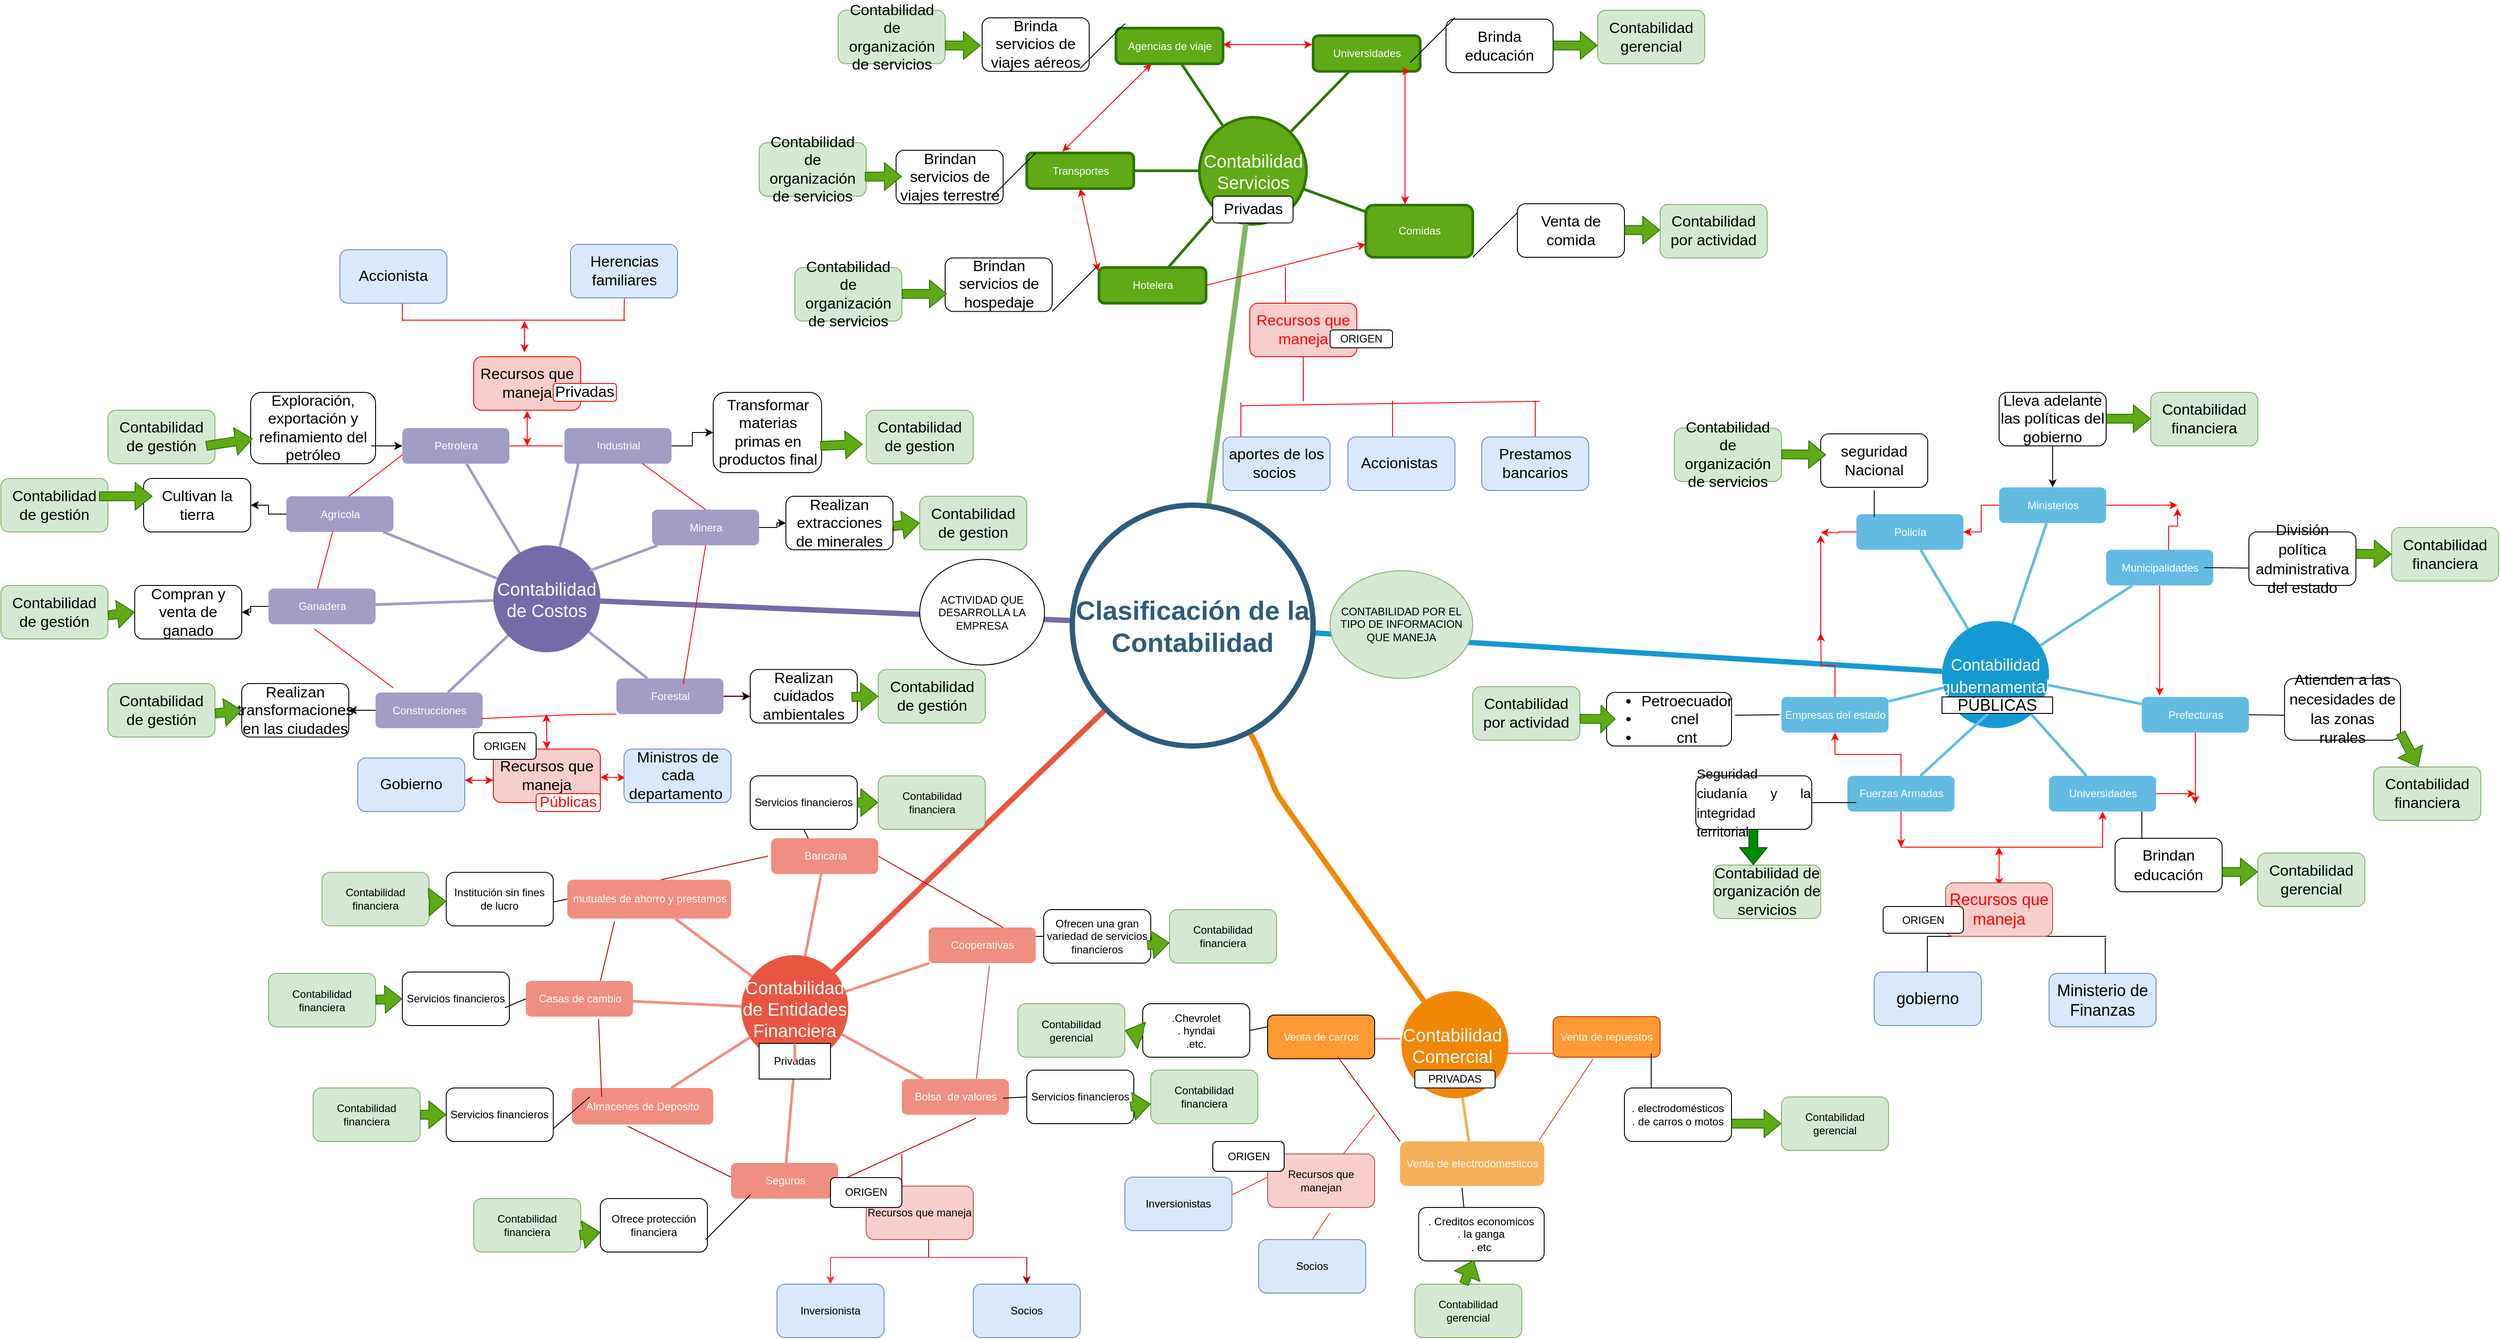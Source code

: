 <mxfile version="14.0.4" type="github">
  <diagram id="6a731a19-8d31-9384-78a2-239565b7b9f0" name="Page-1">
    <mxGraphModel dx="2037" dy="516" grid="1" gridSize="10" guides="1" tooltips="1" connect="1" arrows="1" fold="1" page="1" pageScale="1" pageWidth="1169" pageHeight="827" background="#ffffff" math="0" shadow="0">
      <root>
        <mxCell id="0" />
        <mxCell id="1" parent="0" />
        <mxCell id="1351" value="Contabilidad&lt;br&gt;Servicios" style="ellipse;whiteSpace=wrap;html=1;shadow=0;fontFamily=Helvetica;fontSize=20;align=center;strokeWidth=3;fillColor=#60a917;strokeColor=#2D7600;fontColor=#ffffff;" parent="1" vertex="1">
          <mxGeometry x="1103.5" y="241.5" width="120" height="120" as="geometry" />
        </mxCell>
        <mxCell id="1353" value="&lt;font style=&quot;font-size: 18px&quot;&gt;Contabilidad gubernament&lt;/font&gt;al" style="ellipse;whiteSpace=wrap;html=1;shadow=0;fontFamily=Helvetica;fontSize=20;fontColor=#FFFFFF;align=center;strokeWidth=3;fillColor=#1699D3;strokeColor=none;" parent="1" vertex="1">
          <mxGeometry x="1936" y="806.5" width="120" height="120" as="geometry" />
        </mxCell>
        <mxCell id="1355" value="Contabilidad&amp;nbsp;&lt;br&gt;Comercial&amp;nbsp;" style="ellipse;whiteSpace=wrap;html=1;shadow=0;fontFamily=Helvetica;fontSize=20;fontColor=#FFFFFF;align=center;strokeWidth=3;fillColor=#F08705;strokeColor=none;" parent="1" vertex="1">
          <mxGeometry x="1330" y="1221.5" width="120" height="120" as="geometry" />
        </mxCell>
        <mxCell id="1356" value="Contabilidad de Entidades Financiera" style="ellipse;whiteSpace=wrap;html=1;shadow=0;fontFamily=Helvetica;fontSize=20;fontColor=#FFFFFF;align=center;strokeWidth=3;fillColor=#E85642;strokeColor=none;" parent="1" vertex="1">
          <mxGeometry x="590" y="1181" width="120" height="120" as="geometry" />
        </mxCell>
        <mxCell id="1357" value="Hotelera" style="rounded=1;fillColor=#60a917;strokeColor=#2D7600;strokeWidth=3;shadow=0;html=1;fontColor=#ffffff;" parent="1" vertex="1">
          <mxGeometry x="991" y="410" width="120" height="40" as="geometry" />
        </mxCell>
        <mxCell id="1360" style="endArrow=none;strokeWidth=6;strokeColor=#82b366;html=1;fillColor=#d5e8d4;" parent="1" source="1515" target="1351" edge="1">
          <mxGeometry relative="1" as="geometry" />
        </mxCell>
        <mxCell id="1362" style="endArrow=none;strokeWidth=6;strokeColor=#1699D3;html=1;" parent="1" source="1515" target="1353" edge="1">
          <mxGeometry relative="1" as="geometry" />
        </mxCell>
        <mxCell id="1363" style="endArrow=none;strokeWidth=6;strokeColor=#736CA8;html=1;" parent="1" source="1515" target="1516" edge="1">
          <mxGeometry relative="1" as="geometry" />
        </mxCell>
        <mxCell id="1365" value="" style="edgeStyle=none;endArrow=none;strokeWidth=6;strokeColor=#F08705;html=1;" parent="1" source="1515" target="1355" edge="1">
          <mxGeometry x="181" y="226.5" width="100" height="100" as="geometry">
            <mxPoint x="181" y="326.5" as="sourcePoint" />
            <mxPoint x="281" y="226.5" as="targetPoint" />
            <Array as="points">
              <mxPoint x="1170" y="950" />
              <mxPoint x="1190" y="1000" />
            </Array>
          </mxGeometry>
        </mxCell>
        <mxCell id="1366" value="" style="edgeStyle=none;endArrow=none;strokeWidth=6;strokeColor=#E85642;html=1;" parent="1" source="1515" target="1356" edge="1">
          <mxGeometry x="181" y="226.5" width="100" height="100" as="geometry">
            <mxPoint x="181" y="326.5" as="sourcePoint" />
            <mxPoint x="281" y="226.5" as="targetPoint" />
          </mxGeometry>
        </mxCell>
        <mxCell id="1389" value="Transportes" style="rounded=1;fillColor=#60a917;strokeColor=#2D7600;strokeWidth=3;shadow=0;html=1;fontColor=#ffffff;" parent="1" vertex="1">
          <mxGeometry x="910" y="281.5" width="120" height="40" as="geometry" />
        </mxCell>
        <mxCell id="1391" value="Agencias de viaje" style="rounded=1;fillColor=#60a917;strokeColor=#2D7600;strokeWidth=3;shadow=0;html=1;fontColor=#ffffff;" parent="1" vertex="1">
          <mxGeometry x="1010" y="141.5" width="120" height="40" as="geometry" />
        </mxCell>
        <mxCell id="1393" value="Universidades" style="rounded=1;fillColor=#60a917;strokeColor=#2D7600;strokeWidth=3;shadow=0;html=1;fontColor=#ffffff;" parent="1" vertex="1">
          <mxGeometry x="1231" y="150" width="120" height="40" as="geometry" />
        </mxCell>
        <mxCell id="1395" value="Comidas" style="rounded=1;fillColor=#60a917;strokeColor=#2D7600;strokeWidth=3;shadow=0;html=1;fontColor=#ffffff;" parent="1" vertex="1">
          <mxGeometry x="1290" y="340" width="120" height="58.5" as="geometry" />
        </mxCell>
        <mxCell id="1399" value="" style="edgeStyle=none;endArrow=none;strokeWidth=3;strokeColor=#2D7600;html=1;fillColor=#60a917;" parent="1" source="1351" target="1357" edge="1">
          <mxGeometry x="3.5" y="21.5" width="100" height="100" as="geometry">
            <mxPoint x="3.5" y="121.5" as="sourcePoint" />
            <mxPoint x="103.5" y="21.5" as="targetPoint" />
          </mxGeometry>
        </mxCell>
        <mxCell id="1401" value="" style="edgeStyle=none;endArrow=none;strokeWidth=3;strokeColor=#2D7600;html=1;fillColor=#60a917;" parent="1" source="1351" target="1389" edge="1">
          <mxGeometry x="3.5" y="21.5" width="100" height="100" as="geometry">
            <mxPoint x="3.5" y="121.5" as="sourcePoint" />
            <mxPoint x="103.5" y="21.5" as="targetPoint" />
          </mxGeometry>
        </mxCell>
        <mxCell id="1403" value="" style="edgeStyle=none;endArrow=none;strokeWidth=3;strokeColor=#2D7600;html=1;fillColor=#60a917;" parent="1" source="1351" target="1391" edge="1">
          <mxGeometry x="3.5" y="21.5" width="100" height="100" as="geometry">
            <mxPoint x="3.5" y="121.5" as="sourcePoint" />
            <mxPoint x="103.5" y="21.5" as="targetPoint" />
          </mxGeometry>
        </mxCell>
        <mxCell id="1405" value="" style="edgeStyle=none;endArrow=none;strokeWidth=3;strokeColor=#2D7600;html=1;fillColor=#60a917;" parent="1" source="1351" target="1393" edge="1">
          <mxGeometry x="3.5" y="21.5" width="100" height="100" as="geometry">
            <mxPoint x="3.5" y="121.5" as="sourcePoint" />
            <mxPoint x="103.5" y="21.5" as="targetPoint" />
          </mxGeometry>
        </mxCell>
        <mxCell id="1407" value="" style="edgeStyle=none;endArrow=none;strokeWidth=3;strokeColor=#2D7600;html=1;fillColor=#60a917;" parent="1" source="1351" target="1395" edge="1">
          <mxGeometry x="3.5" y="21.5" width="100" height="100" as="geometry">
            <mxPoint x="3.5" y="121.5" as="sourcePoint" />
            <mxPoint x="103.5" y="21.5" as="targetPoint" />
          </mxGeometry>
        </mxCell>
        <mxCell id="N-JNO2pC3MTRMVF4ANTs-1576" value="" style="edgeStyle=orthogonalEdgeStyle;rounded=0;orthogonalLoop=1;jettySize=auto;html=1;fontSize=18;strokeColor=#FF0000;" parent="1" edge="1">
          <mxGeometry relative="1" as="geometry">
            <mxPoint x="1800" y="821.5" as="sourcePoint" />
            <mxPoint x="1800" y="710" as="targetPoint" />
          </mxGeometry>
        </mxCell>
        <mxCell id="N-JNO2pC3MTRMVF4ANTs-1578" value="" style="edgeStyle=orthogonalEdgeStyle;rounded=0;orthogonalLoop=1;jettySize=auto;html=1;fontSize=18;strokeColor=#FF0000;" parent="1" source="1436" edge="1">
          <mxGeometry relative="1" as="geometry">
            <mxPoint x="1800" y="707" as="targetPoint" />
          </mxGeometry>
        </mxCell>
        <mxCell id="1436" value="Policía" style="rounded=1;fillColor=#64BBE2;strokeColor=none;strokeWidth=3;shadow=0;html=1;fontColor=#FFFFFF;" parent="1" vertex="1">
          <mxGeometry x="1840" y="686.5" width="120" height="40" as="geometry" />
        </mxCell>
        <mxCell id="N-JNO2pC3MTRMVF4ANTs-1572" value="" style="edgeStyle=orthogonalEdgeStyle;rounded=0;orthogonalLoop=1;jettySize=auto;html=1;fontSize=18;strokeColor=#FF0000;" parent="1" source="1437" edge="1">
          <mxGeometry relative="1" as="geometry">
            <mxPoint x="2200" y="676.5" as="targetPoint" />
          </mxGeometry>
        </mxCell>
        <mxCell id="N-JNO2pC3MTRMVF4ANTs-1579" value="" style="edgeStyle=orthogonalEdgeStyle;rounded=0;orthogonalLoop=1;jettySize=auto;html=1;fontSize=18;strokeColor=#FF0000;" parent="1" source="1437" target="1436" edge="1">
          <mxGeometry relative="1" as="geometry" />
        </mxCell>
        <mxCell id="1437" value="Ministerios" style="rounded=1;fillColor=#64BBE2;strokeColor=none;strokeWidth=3;shadow=0;html=1;fontColor=#FFFFFF;" parent="1" vertex="1">
          <mxGeometry x="2000" y="656.5" width="120" height="40" as="geometry" />
        </mxCell>
        <mxCell id="N-JNO2pC3MTRMVF4ANTs-1570" value="" style="edgeStyle=orthogonalEdgeStyle;rounded=0;orthogonalLoop=1;jettySize=auto;html=1;fontSize=18;entryX=0.167;entryY=-0.037;entryDx=0;entryDy=0;entryPerimeter=0;strokeColor=#FF0000;" parent="1" source="1439" target="1442" edge="1">
          <mxGeometry relative="1" as="geometry">
            <mxPoint x="2180" y="846.5" as="targetPoint" />
          </mxGeometry>
        </mxCell>
        <mxCell id="N-JNO2pC3MTRMVF4ANTs-1574" value="" style="edgeStyle=orthogonalEdgeStyle;rounded=0;orthogonalLoop=1;jettySize=auto;html=1;fontSize=18;strokeColor=#FF0000;" parent="1" source="1439" edge="1">
          <mxGeometry relative="1" as="geometry">
            <mxPoint x="2200" y="680" as="targetPoint" />
            <Array as="points">
              <mxPoint x="2190" y="700" />
            </Array>
          </mxGeometry>
        </mxCell>
        <mxCell id="1439" value="Municipalidades" style="rounded=1;fillColor=#64BBE2;strokeColor=none;strokeWidth=3;shadow=0;html=1;fontColor=#FFFFFF;" parent="1" vertex="1">
          <mxGeometry x="2120" y="726.5" width="120" height="40" as="geometry" />
        </mxCell>
        <mxCell id="N-JNO2pC3MTRMVF4ANTs-1566" value="" style="edgeStyle=orthogonalEdgeStyle;rounded=0;orthogonalLoop=1;jettySize=auto;html=1;fontSize=18;strokeColor=#FF0000;" parent="1" source="1442" edge="1">
          <mxGeometry relative="1" as="geometry">
            <mxPoint x="2220" y="1011.5" as="targetPoint" />
          </mxGeometry>
        </mxCell>
        <mxCell id="1442" value="Prefecturas" style="rounded=1;fillColor=#64BBE2;strokeColor=none;strokeWidth=3;shadow=0;html=1;fontColor=#FFFFFF;" parent="1" vertex="1">
          <mxGeometry x="2160" y="891.5" width="120" height="40" as="geometry" />
        </mxCell>
        <mxCell id="N-JNO2pC3MTRMVF4ANTs-1564" value="" style="edgeStyle=orthogonalEdgeStyle;rounded=0;orthogonalLoop=1;jettySize=auto;html=1;fontSize=18;strokeColor=#FF0000;" parent="1" source="1443" edge="1">
          <mxGeometry relative="1" as="geometry">
            <mxPoint x="2220" y="1000" as="targetPoint" />
          </mxGeometry>
        </mxCell>
        <mxCell id="1443" value="Universidades" style="rounded=1;fillColor=#64BBE2;strokeColor=none;strokeWidth=3;shadow=0;html=1;fontColor=#FFFFFF;" parent="1" vertex="1">
          <mxGeometry x="2056" y="980" width="120" height="40" as="geometry" />
        </mxCell>
        <mxCell id="N-JNO2pC3MTRMVF4ANTs-1559" value="" style="edgeStyle=orthogonalEdgeStyle;rounded=0;orthogonalLoop=1;jettySize=auto;html=1;fontSize=18;strokeColor=#FF0000;" parent="1" source="1444" target="1445" edge="1">
          <mxGeometry relative="1" as="geometry">
            <Array as="points">
              <mxPoint x="1890" y="956" />
              <mxPoint x="1816" y="956" />
            </Array>
          </mxGeometry>
        </mxCell>
        <mxCell id="N-JNO2pC3MTRMVF4ANTs-1562" value="" style="edgeStyle=orthogonalEdgeStyle;rounded=0;orthogonalLoop=1;jettySize=auto;html=1;fontSize=18;fontColor=#FF0000;fillColor=#f8cecc;strokeColor=#FF0000;" parent="1" source="1444" target="1443" edge="1">
          <mxGeometry relative="1" as="geometry">
            <Array as="points">
              <mxPoint x="1890" y="1060" />
              <mxPoint x="2116" y="1060" />
            </Array>
          </mxGeometry>
        </mxCell>
        <mxCell id="N-JNO2pC3MTRMVF4ANTs-1604" style="edgeStyle=orthogonalEdgeStyle;rounded=0;orthogonalLoop=1;jettySize=auto;html=1;exitX=0.5;exitY=1;exitDx=0;exitDy=0;fontSize=18;strokeColor=#FF0000;" parent="1" source="1444" edge="1">
          <mxGeometry relative="1" as="geometry">
            <mxPoint x="1890" y="1060" as="targetPoint" />
          </mxGeometry>
        </mxCell>
        <mxCell id="1444" value="Fuerzas Armadas" style="rounded=1;fillColor=#64BBE2;strokeColor=none;strokeWidth=3;shadow=0;html=1;fontColor=#FFFFFF;" parent="1" vertex="1">
          <mxGeometry x="1830" y="980" width="120" height="40" as="geometry" />
        </mxCell>
        <mxCell id="N-JNO2pC3MTRMVF4ANTs-1560" value="" style="edgeStyle=orthogonalEdgeStyle;rounded=0;orthogonalLoop=1;jettySize=auto;html=1;fontSize=18;strokeColor=#FF0000;" parent="1" source="1445" edge="1">
          <mxGeometry relative="1" as="geometry">
            <mxPoint x="1800" y="820" as="targetPoint" />
          </mxGeometry>
        </mxCell>
        <mxCell id="1445" value="Empresas del estado" style="rounded=1;fillColor=#64BBE2;strokeColor=none;strokeWidth=3;shadow=0;html=1;fontColor=#FFFFFF;" parent="1" vertex="1">
          <mxGeometry x="1756" y="891.5" width="120" height="40" as="geometry" />
        </mxCell>
        <mxCell id="1447" value="" style="edgeStyle=none;endArrow=none;strokeWidth=3;strokeColor=#64BBE2;html=1;" parent="1" source="1353" target="1436" edge="1">
          <mxGeometry x="-24" y="196.5" width="100" height="100" as="geometry">
            <mxPoint x="-24" y="296.5" as="sourcePoint" />
            <mxPoint x="76" y="196.5" as="targetPoint" />
          </mxGeometry>
        </mxCell>
        <mxCell id="1448" value="" style="edgeStyle=none;endArrow=none;strokeWidth=3;strokeColor=#64BBE2;html=1;" parent="1" source="1353" target="1437" edge="1">
          <mxGeometry x="-24" y="196.5" width="100" height="100" as="geometry">
            <mxPoint x="-24" y="296.5" as="sourcePoint" />
            <mxPoint x="76" y="196.5" as="targetPoint" />
          </mxGeometry>
        </mxCell>
        <mxCell id="1450" value="" style="edgeStyle=none;endArrow=none;strokeWidth=3;strokeColor=#64BBE2;html=1;" parent="1" source="1353" target="1439" edge="1">
          <mxGeometry x="-24" y="196.5" width="100" height="100" as="geometry">
            <mxPoint x="-24" y="296.5" as="sourcePoint" />
            <mxPoint x="76" y="196.5" as="targetPoint" />
          </mxGeometry>
        </mxCell>
        <mxCell id="1452" value="" style="edgeStyle=none;endArrow=none;strokeWidth=3;strokeColor=#64BBE2;html=1;" parent="1" source="1353" target="1442" edge="1">
          <mxGeometry x="-24" y="196.5" width="100" height="100" as="geometry">
            <mxPoint x="-24" y="296.5" as="sourcePoint" />
            <mxPoint x="76" y="196.5" as="targetPoint" />
          </mxGeometry>
        </mxCell>
        <mxCell id="1454" value="" style="edgeStyle=none;endArrow=none;strokeWidth=3;strokeColor=#64BBE2;html=1;" parent="1" target="1443" edge="1">
          <mxGeometry x="-24" y="196.5" width="100" height="100" as="geometry">
            <mxPoint x="2036" y="911" as="sourcePoint" />
            <mxPoint x="76" y="196.5" as="targetPoint" />
          </mxGeometry>
        </mxCell>
        <mxCell id="1455" value="" style="edgeStyle=none;endArrow=none;strokeWidth=3;strokeColor=#64BBE2;html=1;" parent="1" source="N-JNO2pC3MTRMVF4ANTs-1557" target="1444" edge="1">
          <mxGeometry x="-24" y="196.5" width="100" height="100" as="geometry">
            <mxPoint x="-24" y="296.5" as="sourcePoint" />
            <mxPoint x="76" y="196.5" as="targetPoint" />
          </mxGeometry>
        </mxCell>
        <mxCell id="1456" value="" style="edgeStyle=none;endArrow=none;strokeWidth=3;strokeColor=#64BBE2;html=1;" parent="1" source="1353" target="1445" edge="1">
          <mxGeometry x="-24" y="196.5" width="100" height="100" as="geometry">
            <mxPoint x="-24" y="296.5" as="sourcePoint" />
            <mxPoint x="76" y="196.5" as="targetPoint" />
          </mxGeometry>
        </mxCell>
        <mxCell id="1472" value="Venta de electrodomesticos" style="rounded=1;fillColor=#f5af58;strokeColor=none;strokeWidth=3;shadow=0;html=1;fontColor=#FFFFFF;" parent="1" vertex="1">
          <mxGeometry x="1328.5" y="1390" width="161.5" height="50" as="geometry" />
        </mxCell>
        <mxCell id="1484" value="" style="edgeStyle=none;endArrow=none;strokeWidth=3;strokeColor=#F5AF58;html=1;" parent="1" source="1355" target="1472" edge="1">
          <mxGeometry x="243.5" y="39" width="100" height="100" as="geometry">
            <mxPoint x="243.5" y="139" as="sourcePoint" />
            <mxPoint x="343.5" y="39" as="targetPoint" />
          </mxGeometry>
        </mxCell>
        <mxCell id="1490" value="Bancaria" style="rounded=1;fillColor=#f08e81;strokeColor=none;strokeWidth=3;shadow=0;html=1;fontColor=#FFFFFF;" parent="1" vertex="1">
          <mxGeometry x="623.5" y="1050" width="120" height="40" as="geometry" />
        </mxCell>
        <mxCell id="1492" value="mutuales de ahorro y prestamos" style="rounded=1;fillColor=#f08e81;strokeColor=none;strokeWidth=3;shadow=0;html=1;fontColor=#FFFFFF;" parent="1" vertex="1">
          <mxGeometry x="395" y="1096.5" width="183.5" height="43.5" as="geometry" />
        </mxCell>
        <mxCell id="1494" value="Casas de cambio" style="rounded=1;fillColor=#f08e81;strokeColor=none;strokeWidth=3;shadow=0;html=1;fontColor=#FFFFFF;" parent="1" vertex="1">
          <mxGeometry x="348.5" y="1210" width="120" height="40" as="geometry" />
        </mxCell>
        <mxCell id="1496" value="Almacenes de Deposito" style="rounded=1;fillColor=#f08e81;strokeColor=none;strokeWidth=3;shadow=0;html=1;fontColor=#FFFFFF;" parent="1" vertex="1">
          <mxGeometry x="400" y="1330" width="158.5" height="41" as="geometry" />
        </mxCell>
        <mxCell id="1498" value="Seguros" style="rounded=1;fillColor=#f08e81;strokeColor=none;strokeWidth=3;shadow=0;html=1;fontColor=#FFFFFF;" parent="1" vertex="1">
          <mxGeometry x="578.5" y="1414" width="120" height="40" as="geometry" />
        </mxCell>
        <mxCell id="1500" value="Bolsa&amp;nbsp; de valores" style="rounded=1;fillColor=#f08e81;strokeColor=none;strokeWidth=3;shadow=0;html=1;fontColor=#FFFFFF;" parent="1" vertex="1">
          <mxGeometry x="770" y="1320" width="120" height="40" as="geometry" />
        </mxCell>
        <mxCell id="1501" value="Cooperativas" style="rounded=1;fillColor=#f08e81;strokeColor=none;strokeWidth=3;shadow=0;html=1;fontColor=#FFFFFF;" parent="1" vertex="1">
          <mxGeometry x="800" y="1150" width="120" height="40" as="geometry" />
        </mxCell>
        <mxCell id="1502" value="" style="edgeStyle=none;endArrow=none;strokeWidth=3;strokeColor=#F08E81;html=1;" parent="1" source="1356" target="1501" edge="1">
          <mxGeometry x="188.5" y="51.5" width="100" height="100" as="geometry">
            <mxPoint x="188.5" y="151.5" as="sourcePoint" />
            <mxPoint x="288.5" y="51.5" as="targetPoint" />
          </mxGeometry>
        </mxCell>
        <mxCell id="1503" value="" style="edgeStyle=none;endArrow=none;strokeWidth=3;strokeColor=#F08E81;html=1;" parent="1" source="1356" target="1490" edge="1">
          <mxGeometry x="188.5" y="51.5" width="100" height="100" as="geometry">
            <mxPoint x="188.5" y="151.5" as="sourcePoint" />
            <mxPoint x="288.5" y="51.5" as="targetPoint" />
          </mxGeometry>
        </mxCell>
        <mxCell id="1505" value="" style="edgeStyle=none;endArrow=none;strokeWidth=3;strokeColor=#F08E81;html=1;" parent="1" source="1356" target="1492" edge="1">
          <mxGeometry x="188.5" y="51.5" width="100" height="100" as="geometry">
            <mxPoint x="188.5" y="151.5" as="sourcePoint" />
            <mxPoint x="288.5" y="51.5" as="targetPoint" />
          </mxGeometry>
        </mxCell>
        <mxCell id="1507" value="" style="edgeStyle=none;endArrow=none;strokeWidth=3;strokeColor=#F08E81;html=1;" parent="1" source="1356" target="1494" edge="1">
          <mxGeometry x="188.5" y="51.5" width="100" height="100" as="geometry">
            <mxPoint x="188.5" y="151.5" as="sourcePoint" />
            <mxPoint x="288.5" y="51.5" as="targetPoint" />
          </mxGeometry>
        </mxCell>
        <mxCell id="1509" value="" style="edgeStyle=none;endArrow=none;strokeWidth=3;strokeColor=#F08E81;html=1;" parent="1" source="1356" target="1496" edge="1">
          <mxGeometry x="188.5" y="51.5" width="100" height="100" as="geometry">
            <mxPoint x="188.5" y="151.5" as="sourcePoint" />
            <mxPoint x="288.5" y="51.5" as="targetPoint" />
          </mxGeometry>
        </mxCell>
        <mxCell id="1511" value="" style="edgeStyle=none;endArrow=none;strokeWidth=3;strokeColor=#F08E81;html=1;" parent="1" source="chTo4Mj3HIYdm4lgTU9v-1552" target="1498" edge="1">
          <mxGeometry x="188.5" y="51.5" width="100" height="100" as="geometry">
            <mxPoint x="188.5" y="151.5" as="sourcePoint" />
            <mxPoint x="288.5" y="51.5" as="targetPoint" />
          </mxGeometry>
        </mxCell>
        <mxCell id="1513" value="" style="edgeStyle=none;endArrow=none;strokeWidth=3;strokeColor=#F08E81;html=1;" parent="1" source="1356" target="1500" edge="1">
          <mxGeometry x="188.5" y="51.5" width="100" height="100" as="geometry">
            <mxPoint x="188.5" y="151.5" as="sourcePoint" />
            <mxPoint x="288.5" y="51.5" as="targetPoint" />
          </mxGeometry>
        </mxCell>
        <mxCell id="1514" style="edgeStyle=orthogonalEdgeStyle;rounded=0;html=1;exitX=0.75;exitY=0;entryX=0.75;entryY=0;startArrow=none;startFill=0;endArrow=block;endFill=1;jettySize=auto;orthogonalLoop=1;strokeColor=#12aab5;strokeWidth=6;fontSize=20;fontColor=#2F5B7C;" parent="1" edge="1">
          <mxGeometry relative="1" as="geometry">
            <mxPoint x="1611" y="371.5" as="sourcePoint" />
            <mxPoint x="1611" y="371.5" as="targetPoint" />
          </mxGeometry>
        </mxCell>
        <mxCell id="1515" value="Clasificación de la Contabilidad" style="ellipse;whiteSpace=wrap;html=1;shadow=0;fontFamily=Helvetica;fontSize=30;fontColor=#2F5B7C;align=center;strokeColor=#2F5B7C;strokeWidth=6;fillColor=#FFFFFF;fontStyle=1;gradientColor=none;" parent="1" vertex="1">
          <mxGeometry x="961" y="676.5" width="270" height="270" as="geometry" />
        </mxCell>
        <mxCell id="1516" value="Contabilidad de Costos" style="ellipse;whiteSpace=wrap;html=1;shadow=0;fontFamily=Helvetica;fontSize=20;fontColor=#FFFFFF;align=center;strokeWidth=3;fillColor=#736ca8;strokeColor=none;" parent="1" vertex="1">
          <mxGeometry x="312" y="721.5" width="120" height="120" as="geometry" />
        </mxCell>
        <mxCell id="1517" value="Petrolera" style="rounded=1;fillColor=#a29dc5;strokeColor=none;strokeWidth=3;shadow=0;html=1;fontColor=#FFFFFF;" parent="1" vertex="1">
          <mxGeometry x="210" y="590" width="120" height="40" as="geometry" />
        </mxCell>
        <mxCell id="N-JNO2pC3MTRMVF4ANTs-1717" value="" style="edgeStyle=orthogonalEdgeStyle;rounded=0;orthogonalLoop=1;jettySize=auto;html=1;labelBackgroundColor=#009900;fontSize=17;fontColor=#FF0000;" parent="1" source="1518" target="N-JNO2pC3MTRMVF4ANTs-1716" edge="1">
          <mxGeometry relative="1" as="geometry" />
        </mxCell>
        <mxCell id="1518" value="Industrial" style="rounded=1;fillColor=#a29dc5;strokeColor=none;strokeWidth=3;shadow=0;html=1;fontColor=#FFFFFF;" parent="1" vertex="1">
          <mxGeometry x="391.75" y="590" width="120" height="40" as="geometry" />
        </mxCell>
        <mxCell id="N-JNO2pC3MTRMVF4ANTs-1718" value="" style="edgeStyle=orthogonalEdgeStyle;rounded=0;orthogonalLoop=1;jettySize=auto;html=1;labelBackgroundColor=#009900;fontSize=17;fontColor=#FF0000;" parent="1" source="1519" target="N-JNO2pC3MTRMVF4ANTs-1714" edge="1">
          <mxGeometry relative="1" as="geometry" />
        </mxCell>
        <mxCell id="1519" value="Minera" style="rounded=1;fillColor=#a29dc5;strokeColor=none;strokeWidth=3;shadow=0;html=1;fontColor=#FFFFFF;" parent="1" vertex="1">
          <mxGeometry x="490" y="681.5" width="120" height="40" as="geometry" />
        </mxCell>
        <mxCell id="N-JNO2pC3MTRMVF4ANTs-1722" value="" style="edgeStyle=orthogonalEdgeStyle;rounded=0;orthogonalLoop=1;jettySize=auto;html=1;labelBackgroundColor=#009900;fontSize=17;fontColor=#FF0000;" parent="1" source="1522" target="N-JNO2pC3MTRMVF4ANTs-1706" edge="1">
          <mxGeometry relative="1" as="geometry" />
        </mxCell>
        <mxCell id="1522" value="Agrícola" style="rounded=1;fillColor=#a29dc5;strokeColor=none;strokeWidth=3;shadow=0;html=1;fontColor=#FFFFFF;" parent="1" vertex="1">
          <mxGeometry x="80" y="666.5" width="120" height="40" as="geometry" />
        </mxCell>
        <mxCell id="N-JNO2pC3MTRMVF4ANTs-1719" value="" style="edgeStyle=orthogonalEdgeStyle;rounded=0;orthogonalLoop=1;jettySize=auto;html=1;labelBackgroundColor=#009900;strokeColor=#FF0000;fontSize=17;fontColor=#FF0000;" parent="1" source="1526" target="N-JNO2pC3MTRMVF4ANTs-1712" edge="1">
          <mxGeometry relative="1" as="geometry" />
        </mxCell>
        <mxCell id="N-JNO2pC3MTRMVF4ANTs-1733" value="" style="edgeStyle=orthogonalEdgeStyle;rounded=0;orthogonalLoop=1;jettySize=auto;html=1;labelBackgroundColor=#009900;fontSize=17;fontColor=#FF0000;" parent="1" source="1526" target="N-JNO2pC3MTRMVF4ANTs-1712" edge="1">
          <mxGeometry relative="1" as="geometry" />
        </mxCell>
        <mxCell id="1526" value="Forestal" style="rounded=1;fillColor=#a29dc5;strokeColor=none;strokeWidth=3;shadow=0;html=1;fontColor=#FFFFFF;" parent="1" vertex="1">
          <mxGeometry x="450" y="870.75" width="120" height="40" as="geometry" />
        </mxCell>
        <mxCell id="N-JNO2pC3MTRMVF4ANTs-1720" value="" style="edgeStyle=orthogonalEdgeStyle;rounded=0;orthogonalLoop=1;jettySize=auto;html=1;labelBackgroundColor=#009900;fontSize=17;fontColor=#FF0000;" parent="1" source="1527" target="N-JNO2pC3MTRMVF4ANTs-1710" edge="1">
          <mxGeometry relative="1" as="geometry" />
        </mxCell>
        <mxCell id="1527" value="Construcciones" style="rounded=1;fillColor=#a29dc5;strokeColor=none;strokeWidth=3;shadow=0;html=1;fontColor=#FFFFFF;" parent="1" vertex="1">
          <mxGeometry x="180" y="886.5" width="120" height="40" as="geometry" />
        </mxCell>
        <mxCell id="1528" value="" style="edgeStyle=none;endArrow=none;strokeWidth=3;strokeColor=#A29DC5;html=1;" parent="1" source="1516" target="1517" edge="1">
          <mxGeometry x="-1498" y="-303.5" width="100" height="100" as="geometry">
            <mxPoint x="-1498" y="-203.5" as="sourcePoint" />
            <mxPoint x="-1398" y="-303.5" as="targetPoint" />
          </mxGeometry>
        </mxCell>
        <mxCell id="N-JNO2pC3MTRMVF4ANTs-1721" value="" style="edgeStyle=orthogonalEdgeStyle;rounded=0;orthogonalLoop=1;jettySize=auto;html=1;labelBackgroundColor=#009900;fontSize=17;fontColor=#FF0000;" parent="1" source="1529" target="N-JNO2pC3MTRMVF4ANTs-1708" edge="1">
          <mxGeometry relative="1" as="geometry" />
        </mxCell>
        <mxCell id="1529" value="Ganadera" style="rounded=1;fillColor=#a29dc5;strokeColor=none;strokeWidth=3;shadow=0;html=1;fontColor=#FFFFFF;" parent="1" vertex="1">
          <mxGeometry x="60" y="770" width="120" height="40" as="geometry" />
        </mxCell>
        <mxCell id="1530" value="" style="edgeStyle=none;endArrow=none;strokeWidth=3;strokeColor=#A29DC5;html=1;entryX=0.75;entryY=1;entryDx=0;entryDy=0;" parent="1" source="1516" target="1518" edge="1">
          <mxGeometry x="-1498" y="-303.5" width="100" height="100" as="geometry">
            <mxPoint x="-1498" y="-203.5" as="sourcePoint" />
            <mxPoint x="-1398" y="-303.5" as="targetPoint" />
            <Array as="points">
              <mxPoint x="390" y="710" />
              <mxPoint x="410" y="617" />
              <mxPoint x="390" y="602" />
            </Array>
          </mxGeometry>
        </mxCell>
        <mxCell id="1531" value="" style="edgeStyle=none;endArrow=none;strokeWidth=3;strokeColor=#A29DC5;html=1;" parent="1" source="1516" target="1519" edge="1">
          <mxGeometry x="-1498" y="-303.5" width="100" height="100" as="geometry">
            <mxPoint x="-1498" y="-203.5" as="sourcePoint" />
            <mxPoint x="-1398" y="-303.5" as="targetPoint" />
            <Array as="points">
              <mxPoint x="420" y="750" />
            </Array>
          </mxGeometry>
        </mxCell>
        <mxCell id="1534" value="" style="edgeStyle=none;endArrow=none;strokeWidth=3;strokeColor=#A29DC5;html=1;" parent="1" source="1516" target="1522" edge="1">
          <mxGeometry x="-1498" y="-303.5" width="100" height="100" as="geometry">
            <mxPoint x="-1498" y="-203.5" as="sourcePoint" />
            <mxPoint x="-1398" y="-303.5" as="targetPoint" />
          </mxGeometry>
        </mxCell>
        <mxCell id="1538" value="" style="edgeStyle=none;endArrow=none;strokeWidth=3;strokeColor=#A29DC5;html=1;" parent="1" source="1516" target="1526" edge="1">
          <mxGeometry x="-1498" y="-303.5" width="100" height="100" as="geometry">
            <mxPoint x="-1498" y="-203.5" as="sourcePoint" />
            <mxPoint x="-1398" y="-303.5" as="targetPoint" />
          </mxGeometry>
        </mxCell>
        <mxCell id="1539" value="" style="edgeStyle=none;endArrow=none;strokeWidth=3;strokeColor=#A29DC5;html=1;" parent="1" source="1516" target="1527" edge="1">
          <mxGeometry x="-1498" y="-303.5" width="100" height="100" as="geometry">
            <mxPoint x="-1498" y="-203.5" as="sourcePoint" />
            <mxPoint x="-1398" y="-303.5" as="targetPoint" />
          </mxGeometry>
        </mxCell>
        <mxCell id="1540" value="" style="edgeStyle=none;endArrow=none;strokeWidth=3;strokeColor=#A29DC5;html=1;" parent="1" source="1516" target="1529" edge="1">
          <mxGeometry x="-1498" y="-303.5" width="100" height="100" as="geometry">
            <mxPoint x="-1498" y="-203.5" as="sourcePoint" />
            <mxPoint x="-1398" y="-303.5" as="targetPoint" />
          </mxGeometry>
        </mxCell>
        <mxCell id="1542" style="edgeStyle=none;rounded=0;html=1;exitX=0.5;exitY=1;endArrow=none;endFill=0;jettySize=auto;orthogonalLoop=1;strokeColor=#736CA8;strokeWidth=2;fillColor=#64bbe2;fontSize=20;fontColor=#23445D;" parent="1" source="1529" target="1529" edge="1">
          <mxGeometry relative="1" as="geometry" />
        </mxCell>
        <mxCell id="N-JNO2pC3MTRMVF4ANTs-1557" value="PÚBLICAS" style="rounded=0;whiteSpace=wrap;html=1;fontSize=18;" parent="1" vertex="1">
          <mxGeometry x="1936" y="891.5" width="124" height="18.5" as="geometry" />
        </mxCell>
        <mxCell id="N-JNO2pC3MTRMVF4ANTs-1582" value="" style="endArrow=classic;startArrow=classic;html=1;fontSize=18;fillColor=#0050ef;strokeColor=#FF0000;" parent="1" edge="1">
          <mxGeometry width="50" height="50" relative="1" as="geometry">
            <mxPoint x="2000" y="1103.5" as="sourcePoint" />
            <mxPoint x="2000" y="1060" as="targetPoint" />
            <Array as="points">
              <mxPoint x="2000" y="1060" />
            </Array>
          </mxGeometry>
        </mxCell>
        <mxCell id="N-JNO2pC3MTRMVF4ANTs-1584" value="gobierno" style="rounded=1;whiteSpace=wrap;html=1;fontSize=18;fillColor=#dae8fc;strokeColor=#6c8ebf;" parent="1" vertex="1">
          <mxGeometry x="1860" y="1200" width="120" height="60" as="geometry" />
        </mxCell>
        <mxCell id="N-JNO2pC3MTRMVF4ANTs-1585" value="Ministerio de Finanzas" style="rounded=1;whiteSpace=wrap;html=1;fontSize=18;fillColor=#dae8fc;strokeColor=#6c8ebf;" parent="1" vertex="1">
          <mxGeometry x="2056" y="1201.5" width="120" height="60" as="geometry" />
        </mxCell>
        <mxCell id="N-JNO2pC3MTRMVF4ANTs-1586" value="" style="endArrow=none;html=1;fontSize=18;" parent="1" edge="1">
          <mxGeometry width="50" height="50" relative="1" as="geometry">
            <mxPoint x="1920" y="1160" as="sourcePoint" />
            <mxPoint x="2120" y="1160" as="targetPoint" />
          </mxGeometry>
        </mxCell>
        <mxCell id="N-JNO2pC3MTRMVF4ANTs-1587" value="" style="endArrow=none;html=1;fontSize=18;" parent="1" edge="1">
          <mxGeometry width="50" height="50" relative="1" as="geometry">
            <mxPoint x="1919.5" y="1200" as="sourcePoint" />
            <mxPoint x="1919.5" y="1160" as="targetPoint" />
          </mxGeometry>
        </mxCell>
        <mxCell id="N-JNO2pC3MTRMVF4ANTs-1589" value="" style="endArrow=none;html=1;fontSize=18;" parent="1" edge="1">
          <mxGeometry width="50" height="50" relative="1" as="geometry">
            <mxPoint x="2119" y="1201.5" as="sourcePoint" />
            <mxPoint x="2119" y="1161.5" as="targetPoint" />
          </mxGeometry>
        </mxCell>
        <mxCell id="N-JNO2pC3MTRMVF4ANTs-1590" value="Recursos que maneja" style="rounded=1;whiteSpace=wrap;html=1;fontSize=18;fillColor=#f8cecc;strokeColor=#b85450;fontColor=#FF0000;" parent="1" vertex="1">
          <mxGeometry x="1940" y="1100" width="120" height="60" as="geometry" />
        </mxCell>
        <mxCell id="N-JNO2pC3MTRMVF4ANTs-1591" value="" style="endArrow=none;html=1;fontSize=18;" parent="1" edge="1">
          <mxGeometry width="50" height="50" relative="1" as="geometry">
            <mxPoint x="1780" y="1010" as="sourcePoint" />
            <mxPoint x="1840" y="1010" as="targetPoint" />
          </mxGeometry>
        </mxCell>
        <mxCell id="N-JNO2pC3MTRMVF4ANTs-1592" value="" style="endArrow=none;html=1;fontSize=18;" parent="1" edge="1">
          <mxGeometry width="50" height="50" relative="1" as="geometry">
            <mxPoint x="1704" y="912" as="sourcePoint" />
            <mxPoint x="1754" y="911.5" as="targetPoint" />
          </mxGeometry>
        </mxCell>
        <mxCell id="N-JNO2pC3MTRMVF4ANTs-1593" value="" style="endArrow=none;html=1;fontSize=18;" parent="1" edge="1">
          <mxGeometry width="50" height="50" relative="1" as="geometry">
            <mxPoint x="2160" y="1050" as="sourcePoint" />
            <mxPoint x="2160" y="1020" as="targetPoint" />
          </mxGeometry>
        </mxCell>
        <mxCell id="N-JNO2pC3MTRMVF4ANTs-1594" value="&lt;ul style=&quot;font-size: 17px&quot;&gt;&lt;li&gt;Petroecuador&lt;/li&gt;&lt;li&gt;cnel&amp;nbsp;&lt;/li&gt;&lt;li&gt;cnt&lt;/li&gt;&lt;/ul&gt;" style="rounded=1;whiteSpace=wrap;html=1;fontSize=18;" parent="1" vertex="1">
          <mxGeometry x="1560" y="886.5" width="140" height="60" as="geometry" />
        </mxCell>
        <mxCell id="N-JNO2pC3MTRMVF4ANTs-1595" value="&lt;div style=&quot;text-align: justify&quot;&gt;&lt;span style=&quot;font-size: 15px&quot;&gt;Seguridad ciudanía y la integridad territorial&lt;/span&gt;&lt;/div&gt;" style="rounded=1;whiteSpace=wrap;html=1;fontSize=18;" parent="1" vertex="1">
          <mxGeometry x="1660" y="980" width="130" height="60" as="geometry" />
        </mxCell>
        <mxCell id="N-JNO2pC3MTRMVF4ANTs-1605" value="" style="edgeStyle=orthogonalEdgeStyle;rounded=0;orthogonalLoop=1;jettySize=auto;html=1;fontSize=18;" parent="1" source="N-JNO2pC3MTRMVF4ANTs-1596" target="1437" edge="1">
          <mxGeometry relative="1" as="geometry" />
        </mxCell>
        <mxCell id="N-JNO2pC3MTRMVF4ANTs-1596" value="Lleva adelante las políticas del gobierno" style="rounded=1;whiteSpace=wrap;html=1;fontSize=17;" parent="1" vertex="1">
          <mxGeometry x="2000" y="550" width="120" height="60" as="geometry" />
        </mxCell>
        <mxCell id="N-JNO2pC3MTRMVF4ANTs-1597" value="&lt;font style=&quot;font-size: 17px&quot;&gt;División política administrativa del estado&lt;/font&gt;" style="rounded=1;whiteSpace=wrap;html=1;fontSize=18;" parent="1" vertex="1">
          <mxGeometry x="2280" y="706.5" width="120" height="60" as="geometry" />
        </mxCell>
        <mxCell id="N-JNO2pC3MTRMVF4ANTs-1598" value="&lt;font style=&quot;font-size: 17px&quot;&gt;Atienden a las necesidades de las zonas rurales&lt;/font&gt;" style="rounded=1;whiteSpace=wrap;html=1;fontSize=18;" parent="1" vertex="1">
          <mxGeometry x="2320" y="870.75" width="130" height="69.25" as="geometry" />
        </mxCell>
        <mxCell id="N-JNO2pC3MTRMVF4ANTs-1599" value="&lt;font style=&quot;font-size: 17px&quot;&gt;Brindan educación&lt;/font&gt;" style="rounded=1;whiteSpace=wrap;html=1;fontSize=18;" parent="1" vertex="1">
          <mxGeometry x="2130" y="1050" width="120" height="60" as="geometry" />
        </mxCell>
        <mxCell id="N-JNO2pC3MTRMVF4ANTs-1600" value="seguridad Nacional" style="rounded=1;whiteSpace=wrap;html=1;fontSize=17;" parent="1" vertex="1">
          <mxGeometry x="1800" y="596.5" width="120" height="60" as="geometry" />
        </mxCell>
        <mxCell id="N-JNO2pC3MTRMVF4ANTs-1601" value="" style="endArrow=none;html=1;fontSize=18;" parent="1" edge="1">
          <mxGeometry width="50" height="50" relative="1" as="geometry">
            <mxPoint x="1860" y="690" as="sourcePoint" />
            <mxPoint x="1860" y="660" as="targetPoint" />
          </mxGeometry>
        </mxCell>
        <mxCell id="N-JNO2pC3MTRMVF4ANTs-1602" value="" style="endArrow=none;html=1;fontSize=18;" parent="1" edge="1">
          <mxGeometry width="50" height="50" relative="1" as="geometry">
            <mxPoint x="2230" y="746.5" as="sourcePoint" />
            <mxPoint x="2280" y="747" as="targetPoint" />
          </mxGeometry>
        </mxCell>
        <mxCell id="N-JNO2pC3MTRMVF4ANTs-1603" value="" style="endArrow=none;html=1;fontSize=18;" parent="1" edge="1">
          <mxGeometry width="50" height="50" relative="1" as="geometry">
            <mxPoint x="2280" y="911.5" as="sourcePoint" />
            <mxPoint x="2320" y="912" as="targetPoint" />
            <Array as="points">
              <mxPoint x="2280" y="911.5" />
            </Array>
          </mxGeometry>
        </mxCell>
        <mxCell id="N-JNO2pC3MTRMVF4ANTs-1606" value="&lt;font color=&quot;#000000&quot;&gt;Contabilidad de organización de servicios&lt;/font&gt;" style="rounded=1;whiteSpace=wrap;html=1;fontSize=17;fillColor=#d5e8d4;strokeColor=#82b366;" parent="1" vertex="1">
          <mxGeometry x="1636" y="590" width="120" height="60" as="geometry" />
        </mxCell>
        <mxCell id="N-JNO2pC3MTRMVF4ANTs-1607" value="&lt;font color=&quot;#000000&quot;&gt;Contabilidad financiera&lt;/font&gt;" style="rounded=1;whiteSpace=wrap;html=1;fontSize=17;fillColor=#d5e8d4;strokeColor=#82b366;" parent="1" vertex="1">
          <mxGeometry x="2170" y="550" width="120" height="60" as="geometry" />
        </mxCell>
        <mxCell id="N-JNO2pC3MTRMVF4ANTs-1608" value="&lt;font color=&quot;#000000&quot;&gt;Contabilidad financiera&lt;/font&gt;" style="rounded=1;whiteSpace=wrap;html=1;fontSize=17;fillColor=#d5e8d4;strokeColor=#82b366;" parent="1" vertex="1">
          <mxGeometry x="2440" y="701.5" width="120" height="60" as="geometry" />
        </mxCell>
        <mxCell id="N-JNO2pC3MTRMVF4ANTs-1609" value="&lt;font color=&quot;#000000&quot;&gt;Contabilidad financiera&lt;/font&gt;" style="rounded=1;whiteSpace=wrap;html=1;fontSize=17;fillColor=#d5e8d4;strokeColor=#82b366;" parent="1" vertex="1">
          <mxGeometry x="2420" y="970" width="120" height="60" as="geometry" />
        </mxCell>
        <mxCell id="N-JNO2pC3MTRMVF4ANTs-1610" value="&lt;font color=&quot;#000000&quot;&gt;Contabilidad gerencial&lt;/font&gt;" style="rounded=1;whiteSpace=wrap;html=1;fontSize=17;fillColor=#d5e8d4;strokeColor=#82b366;" parent="1" vertex="1">
          <mxGeometry x="2290" y="1066.5" width="120" height="60" as="geometry" />
        </mxCell>
        <mxCell id="N-JNO2pC3MTRMVF4ANTs-1611" value="&lt;font color=&quot;#000000&quot;&gt;Contabilidad de organización&amp;nbsp;de servicios&lt;/font&gt;" style="rounded=1;whiteSpace=wrap;html=1;fontSize=17;fillColor=#d5e8d4;strokeColor=#82b366;" parent="1" vertex="1">
          <mxGeometry x="1680" y="1080" width="120" height="60" as="geometry" />
        </mxCell>
        <mxCell id="N-JNO2pC3MTRMVF4ANTs-1612" value="Contabilidad por actividad" style="rounded=1;whiteSpace=wrap;html=1;fontSize=17;fillColor=#d5e8d4;strokeColor=#82b366;" parent="1" vertex="1">
          <mxGeometry x="1410" y="880" width="120" height="60" as="geometry" />
        </mxCell>
        <mxCell id="N-JNO2pC3MTRMVF4ANTs-1614" value="" style="shape=flexArrow;endArrow=classic;html=1;fontSize=17;fontColor=#FF0000;strokeColor=#2D7600;fillColor=#60a917;" parent="1" edge="1">
          <mxGeometry width="50" height="50" relative="1" as="geometry">
            <mxPoint x="1756" y="619.5" as="sourcePoint" />
            <mxPoint x="1806" y="620" as="targetPoint" />
          </mxGeometry>
        </mxCell>
        <mxCell id="N-JNO2pC3MTRMVF4ANTs-1615" value="" style="shape=flexArrow;endArrow=classic;html=1;fontSize=17;fontColor=#FF0000;strokeColor=#2D7600;fillColor=#60a917;" parent="1" edge="1">
          <mxGeometry width="50" height="50" relative="1" as="geometry">
            <mxPoint x="2120" y="579.5" as="sourcePoint" />
            <mxPoint x="2170" y="579.5" as="targetPoint" />
          </mxGeometry>
        </mxCell>
        <mxCell id="N-JNO2pC3MTRMVF4ANTs-1616" value="" style="shape=flexArrow;endArrow=classic;html=1;fontSize=17;fontColor=#FF0000;strokeColor=#2D7600;fillColor=#60a917;" parent="1" edge="1">
          <mxGeometry width="50" height="50" relative="1" as="geometry">
            <mxPoint x="2400" y="731" as="sourcePoint" />
            <mxPoint x="2440" y="731.5" as="targetPoint" />
          </mxGeometry>
        </mxCell>
        <mxCell id="N-JNO2pC3MTRMVF4ANTs-1617" value="" style="shape=flexArrow;endArrow=classic;html=1;fontSize=17;fontColor=#FF0000;strokeColor=#2D7600;fillColor=#60a917;" parent="1" edge="1">
          <mxGeometry width="50" height="50" relative="1" as="geometry">
            <mxPoint x="2450" y="931.5" as="sourcePoint" />
            <mxPoint x="2470" y="970" as="targetPoint" />
          </mxGeometry>
        </mxCell>
        <mxCell id="N-JNO2pC3MTRMVF4ANTs-1618" value="" style="shape=flexArrow;endArrow=classic;html=1;fontSize=17;fontColor=#009900;labelBorderColor=#009900;labelBackgroundColor=#009900;strokeColor=#2D7600;fillColor=#60a917;" parent="1" edge="1">
          <mxGeometry width="50" height="50" relative="1" as="geometry">
            <mxPoint x="2250" y="1087.75" as="sourcePoint" />
            <mxPoint x="2290" y="1087.75" as="targetPoint" />
          </mxGeometry>
        </mxCell>
        <mxCell id="N-JNO2pC3MTRMVF4ANTs-1619" value="" style="shape=flexArrow;endArrow=classic;html=1;fontSize=17;fontColor=#009900;labelBackgroundColor=#009900;fillColor=#008a00;strokeColor=#005700;" parent="1" edge="1">
          <mxGeometry width="50" height="50" relative="1" as="geometry">
            <mxPoint x="1724.5" y="1040" as="sourcePoint" />
            <mxPoint x="1724.5" y="1080" as="targetPoint" />
          </mxGeometry>
        </mxCell>
        <mxCell id="N-JNO2pC3MTRMVF4ANTs-1620" value="" style="shape=flexArrow;endArrow=classic;html=1;fontSize=17;fontColor=#FF0000;width=10;endSize=4.98;strokeColor=#2D7600;fillColor=#60a917;" parent="1" edge="1">
          <mxGeometry width="50" height="50" relative="1" as="geometry">
            <mxPoint x="1530" y="916" as="sourcePoint" />
            <mxPoint x="1570" y="916.5" as="targetPoint" />
          </mxGeometry>
        </mxCell>
        <mxCell id="N-JNO2pC3MTRMVF4ANTs-1628" value="Privadas" style="rounded=1;whiteSpace=wrap;html=1;fontSize=17;fontColor=#000000;" parent="1" vertex="1">
          <mxGeometry x="1118.5" y="330" width="90" height="30" as="geometry" />
        </mxCell>
        <mxCell id="N-JNO2pC3MTRMVF4ANTs-1630" value="" style="endArrow=classic;startArrow=classic;html=1;labelBackgroundColor=#009900;fontSize=17;fontColor=#000000;exitX=0.367;exitY=-0.017;exitDx=0;exitDy=0;exitPerimeter=0;strokeColor=#FF0000;" parent="1" source="1395" edge="1">
          <mxGeometry width="50" height="50" relative="1" as="geometry">
            <mxPoint x="1290" y="240" as="sourcePoint" />
            <mxPoint x="1340" y="190" as="targetPoint" />
            <Array as="points">
              <mxPoint x="1334" y="190" />
            </Array>
          </mxGeometry>
        </mxCell>
        <mxCell id="N-JNO2pC3MTRMVF4ANTs-1631" value="" style="endArrow=classic;html=1;labelBackgroundColor=#009900;fontSize=17;fontColor=#000000;exitX=1;exitY=0.5;exitDx=0;exitDy=0;entryX=0;entryY=0.75;entryDx=0;entryDy=0;strokeColor=#FF0000;" parent="1" source="1357" target="1395" edge="1">
          <mxGeometry width="50" height="50" relative="1" as="geometry">
            <mxPoint x="1200" y="430" as="sourcePoint" />
            <mxPoint x="1250" y="380" as="targetPoint" />
          </mxGeometry>
        </mxCell>
        <mxCell id="N-JNO2pC3MTRMVF4ANTs-1632" value="" style="endArrow=classic;startArrow=classic;html=1;labelBackgroundColor=#009900;fontSize=17;fontColor=#000000;entryX=0.5;entryY=1;entryDx=0;entryDy=0;strokeColor=#FF0000;" parent="1" target="1389" edge="1">
          <mxGeometry width="50" height="50" relative="1" as="geometry">
            <mxPoint x="990" y="414" as="sourcePoint" />
            <mxPoint x="1040" y="364" as="targetPoint" />
          </mxGeometry>
        </mxCell>
        <mxCell id="N-JNO2pC3MTRMVF4ANTs-1633" value="" style="endArrow=classic;startArrow=classic;html=1;labelBackgroundColor=#009900;fontSize=17;fontColor=#000000;strokeColor=#FF0000;" parent="1" target="1391" edge="1">
          <mxGeometry width="50" height="50" relative="1" as="geometry">
            <mxPoint x="950" y="280" as="sourcePoint" />
            <mxPoint x="1000" y="230" as="targetPoint" />
          </mxGeometry>
        </mxCell>
        <mxCell id="N-JNO2pC3MTRMVF4ANTs-1634" value="" style="endArrow=classic;startArrow=classic;html=1;labelBackgroundColor=#009900;fontSize=17;fontColor=#000000;strokeColor=#FF0000;" parent="1" edge="1">
          <mxGeometry width="50" height="50" relative="1" as="geometry">
            <mxPoint x="1130" y="160" as="sourcePoint" />
            <mxPoint x="1230" y="160" as="targetPoint" />
          </mxGeometry>
        </mxCell>
        <mxCell id="N-JNO2pC3MTRMVF4ANTs-1635" value="" style="endArrow=none;html=1;labelBackgroundColor=#009900;fontSize=17;fontColor=#000000;fillColor=#f8cecc;strokeColor=#FF0000;" parent="1" edge="1">
          <mxGeometry width="50" height="50" relative="1" as="geometry">
            <mxPoint x="1200" y="460" as="sourcePoint" />
            <mxPoint x="1200" y="410" as="targetPoint" />
          </mxGeometry>
        </mxCell>
        <mxCell id="N-JNO2pC3MTRMVF4ANTs-1636" value="Recursos que maneja" style="rounded=1;whiteSpace=wrap;html=1;fontSize=17;fillColor=#f8cecc;strokeColor=#FF0000;fontColor=#FF0000;" parent="1" vertex="1">
          <mxGeometry x="1160" y="450" width="120" height="60" as="geometry" />
        </mxCell>
        <mxCell id="N-JNO2pC3MTRMVF4ANTs-1638" value="" style="endArrow=none;html=1;labelBackgroundColor=#009900;strokeColor=#FF0000;fontSize=17;fontColor=#FF0000;" parent="1" edge="1">
          <mxGeometry width="50" height="50" relative="1" as="geometry">
            <mxPoint x="1480" y="600" as="sourcePoint" />
            <mxPoint x="1480" y="560" as="targetPoint" />
          </mxGeometry>
        </mxCell>
        <mxCell id="N-JNO2pC3MTRMVF4ANTs-1639" value="" style="endArrow=none;html=1;labelBackgroundColor=#009900;strokeColor=#FF0000;fontSize=17;fontColor=#FF0000;" parent="1" edge="1">
          <mxGeometry width="50" height="50" relative="1" as="geometry">
            <mxPoint x="1320" y="600" as="sourcePoint" />
            <mxPoint x="1320" y="559.5" as="targetPoint" />
          </mxGeometry>
        </mxCell>
        <mxCell id="N-JNO2pC3MTRMVF4ANTs-1640" value="" style="endArrow=none;html=1;labelBackgroundColor=#009900;strokeColor=#FF0000;fontSize=17;fontColor=#FF0000;" parent="1" edge="1">
          <mxGeometry width="50" height="50" relative="1" as="geometry">
            <mxPoint x="1150" y="600" as="sourcePoint" />
            <mxPoint x="1150" y="561.5" as="targetPoint" />
          </mxGeometry>
        </mxCell>
        <mxCell id="N-JNO2pC3MTRMVF4ANTs-1641" value="" style="endArrow=none;html=1;labelBackgroundColor=#009900;strokeColor=#FF0000;fontSize=17;fontColor=#FF0000;" parent="1" edge="1">
          <mxGeometry width="50" height="50" relative="1" as="geometry">
            <mxPoint x="1150" y="565" as="sourcePoint" />
            <mxPoint x="1485" y="560" as="targetPoint" />
          </mxGeometry>
        </mxCell>
        <mxCell id="N-JNO2pC3MTRMVF4ANTs-1642" value="" style="endArrow=none;html=1;labelBackgroundColor=#009900;strokeColor=#FF0000;fontSize=17;fontColor=#FF0000;entryX=0.5;entryY=1;entryDx=0;entryDy=0;" parent="1" target="N-JNO2pC3MTRMVF4ANTs-1636" edge="1">
          <mxGeometry width="50" height="50" relative="1" as="geometry">
            <mxPoint x="1220" y="560" as="sourcePoint" />
            <mxPoint x="1245" y="526.5" as="targetPoint" />
          </mxGeometry>
        </mxCell>
        <mxCell id="N-JNO2pC3MTRMVF4ANTs-1643" value="Prestamos bancarios" style="rounded=1;whiteSpace=wrap;html=1;strokeColor=#6c8ebf;fontSize=17;fillColor=#dae8fc;" parent="1" vertex="1">
          <mxGeometry x="1420" y="600" width="120" height="60" as="geometry" />
        </mxCell>
        <mxCell id="N-JNO2pC3MTRMVF4ANTs-1644" value="Accionistas&amp;nbsp;" style="rounded=1;whiteSpace=wrap;html=1;strokeColor=#6c8ebf;fontSize=17;fillColor=#dae8fc;" parent="1" vertex="1">
          <mxGeometry x="1270" y="600" width="120" height="60" as="geometry" />
        </mxCell>
        <mxCell id="N-JNO2pC3MTRMVF4ANTs-1645" value="aportes de los socios&amp;nbsp;" style="rounded=1;whiteSpace=wrap;html=1;strokeColor=#6c8ebf;fontSize=17;fillColor=#dae8fc;" parent="1" vertex="1">
          <mxGeometry x="1130" y="600" width="120" height="60" as="geometry" />
        </mxCell>
        <mxCell id="N-JNO2pC3MTRMVF4ANTs-1646" value="Contabilidad de organización de servicios" style="rounded=1;whiteSpace=wrap;html=1;strokeColor=#82b366;fontSize=17;fillColor=#d5e8d4;" parent="1" vertex="1">
          <mxGeometry x="650" y="410" width="120" height="60" as="geometry" />
        </mxCell>
        <mxCell id="N-JNO2pC3MTRMVF4ANTs-1647" value="&lt;font color=&quot;#000000&quot;&gt;Brindan servicios de hospedaje&lt;/font&gt;" style="rounded=1;whiteSpace=wrap;html=1;fontSize=17;fontColor=#FF0000;" parent="1" vertex="1">
          <mxGeometry x="818.5" y="399.25" width="120" height="60" as="geometry" />
        </mxCell>
        <mxCell id="N-JNO2pC3MTRMVF4ANTs-1648" value="Contabilidad de organización de servicios" style="rounded=1;whiteSpace=wrap;html=1;strokeColor=#82b366;fontSize=17;fillColor=#d5e8d4;" parent="1" vertex="1">
          <mxGeometry x="610" y="270" width="120" height="60" as="geometry" />
        </mxCell>
        <mxCell id="N-JNO2pC3MTRMVF4ANTs-1649" value="&lt;font color=&quot;#000000&quot;&gt;Brindan servicios de viajes terrestre&lt;/font&gt;" style="rounded=1;whiteSpace=wrap;html=1;fontSize=17;fontColor=#FF0000;" parent="1" vertex="1">
          <mxGeometry x="763.5" y="278.5" width="120" height="60" as="geometry" />
        </mxCell>
        <mxCell id="N-JNO2pC3MTRMVF4ANTs-1650" value="Contabilidad de organización de servicios" style="rounded=1;whiteSpace=wrap;html=1;strokeColor=#82b366;fontSize=17;fillColor=#d5e8d4;" parent="1" vertex="1">
          <mxGeometry x="698.5" y="121.5" width="120" height="60" as="geometry" />
        </mxCell>
        <mxCell id="N-JNO2pC3MTRMVF4ANTs-1651" value="&lt;font color=&quot;#000000&quot;&gt;Brinda servicios de viajes aéreos&lt;/font&gt;" style="rounded=1;whiteSpace=wrap;html=1;fontSize=17;fontColor=#FF0000;" parent="1" vertex="1">
          <mxGeometry x="860" y="130" width="120" height="60" as="geometry" />
        </mxCell>
        <mxCell id="N-JNO2pC3MTRMVF4ANTs-1652" value="Contabilidad gerencial" style="rounded=1;whiteSpace=wrap;html=1;strokeColor=#82b366;fontSize=17;fillColor=#d5e8d4;" parent="1" vertex="1">
          <mxGeometry x="1550" y="121.5" width="120" height="60" as="geometry" />
        </mxCell>
        <mxCell id="N-JNO2pC3MTRMVF4ANTs-1653" value="&lt;font color=&quot;#000000&quot;&gt;Brinda educación&lt;/font&gt;" style="rounded=1;whiteSpace=wrap;html=1;fontSize=17;fontColor=#FF0000;" parent="1" vertex="1">
          <mxGeometry x="1380" y="131.5" width="120" height="60" as="geometry" />
        </mxCell>
        <mxCell id="N-JNO2pC3MTRMVF4ANTs-1654" value="Contabilidad por actividad" style="rounded=1;whiteSpace=wrap;html=1;strokeColor=#82b366;fontSize=17;fillColor=#d5e8d4;" parent="1" vertex="1">
          <mxGeometry x="1620" y="339.25" width="120" height="60" as="geometry" />
        </mxCell>
        <mxCell id="N-JNO2pC3MTRMVF4ANTs-1655" value="&lt;font color=&quot;#000000&quot;&gt;Venta de comida&lt;/font&gt;" style="rounded=1;whiteSpace=wrap;html=1;fontSize=17;fontColor=#FF0000;" parent="1" vertex="1">
          <mxGeometry x="1460" y="338.5" width="120" height="60" as="geometry" />
        </mxCell>
        <mxCell id="N-JNO2pC3MTRMVF4ANTs-1657" value="" style="endArrow=none;html=1;labelBackgroundColor=#009900;fontSize=17;fontColor=#FF0000;" parent="1" edge="1">
          <mxGeometry width="50" height="50" relative="1" as="geometry">
            <mxPoint x="970" y="186.5" as="sourcePoint" />
            <mxPoint x="1020" y="136.5" as="targetPoint" />
          </mxGeometry>
        </mxCell>
        <mxCell id="N-JNO2pC3MTRMVF4ANTs-1659" value="" style="endArrow=none;html=1;labelBackgroundColor=#009900;fontSize=17;fontColor=#FF0000;" parent="1" edge="1">
          <mxGeometry width="50" height="50" relative="1" as="geometry">
            <mxPoint x="870" y="331.5" as="sourcePoint" />
            <mxPoint x="920" y="281.5" as="targetPoint" />
          </mxGeometry>
        </mxCell>
        <mxCell id="N-JNO2pC3MTRMVF4ANTs-1661" value="" style="endArrow=none;html=1;labelBackgroundColor=#009900;fontSize=17;fontColor=#FF0000;" parent="1" edge="1">
          <mxGeometry width="50" height="50" relative="1" as="geometry">
            <mxPoint x="938.5" y="459.25" as="sourcePoint" />
            <mxPoint x="988.5" y="409.25" as="targetPoint" />
          </mxGeometry>
        </mxCell>
        <mxCell id="N-JNO2pC3MTRMVF4ANTs-1663" value="" style="endArrow=none;html=1;labelBackgroundColor=#009900;fontSize=17;fontColor=#FF0000;" parent="1" edge="1">
          <mxGeometry width="50" height="50" relative="1" as="geometry">
            <mxPoint x="1340" y="180" as="sourcePoint" />
            <mxPoint x="1390" y="130" as="targetPoint" />
          </mxGeometry>
        </mxCell>
        <mxCell id="N-JNO2pC3MTRMVF4ANTs-1665" value="" style="endArrow=none;html=1;labelBackgroundColor=#009900;fontSize=17;fontColor=#FF0000;" parent="1" edge="1">
          <mxGeometry width="50" height="50" relative="1" as="geometry">
            <mxPoint x="1410" y="398.5" as="sourcePoint" />
            <mxPoint x="1460" y="348.5" as="targetPoint" />
          </mxGeometry>
        </mxCell>
        <mxCell id="N-JNO2pC3MTRMVF4ANTs-1671" value="" style="shape=flexArrow;endArrow=classic;html=1;labelBackgroundColor=#009900;fontSize=17;fontColor=#FF0000;strokeColor=#2D7600;fillColor=#60a917;" parent="1" edge="1">
          <mxGeometry width="50" height="50" relative="1" as="geometry">
            <mxPoint x="818.5" y="161" as="sourcePoint" />
            <mxPoint x="858.5" y="161" as="targetPoint" />
          </mxGeometry>
        </mxCell>
        <mxCell id="N-JNO2pC3MTRMVF4ANTs-1672" value="" style="shape=flexArrow;endArrow=classic;html=1;labelBackgroundColor=#009900;fontSize=17;fontColor=#FF0000;strokeColor=#2D7600;fillColor=#60a917;" parent="1" edge="1">
          <mxGeometry width="50" height="50" relative="1" as="geometry">
            <mxPoint x="728.5" y="308" as="sourcePoint" />
            <mxPoint x="770" y="308" as="targetPoint" />
          </mxGeometry>
        </mxCell>
        <mxCell id="N-JNO2pC3MTRMVF4ANTs-1673" value="" style="shape=flexArrow;endArrow=classic;html=1;labelBackgroundColor=#009900;fontSize=17;fontColor=#FF0000;strokeColor=#2D7600;fillColor=#60a917;" parent="1" edge="1">
          <mxGeometry width="50" height="50" relative="1" as="geometry">
            <mxPoint x="770" y="439.5" as="sourcePoint" />
            <mxPoint x="820.5" y="439.5" as="targetPoint" />
          </mxGeometry>
        </mxCell>
        <mxCell id="N-JNO2pC3MTRMVF4ANTs-1674" value="" style="shape=flexArrow;endArrow=classic;html=1;labelBackgroundColor=#009900;fontSize=17;fontColor=#FF0000;strokeColor=#2D7600;fillColor=#60a917;" parent="1" edge="1">
          <mxGeometry width="50" height="50" relative="1" as="geometry">
            <mxPoint x="1500" y="161" as="sourcePoint" />
            <mxPoint x="1550" y="161" as="targetPoint" />
          </mxGeometry>
        </mxCell>
        <mxCell id="N-JNO2pC3MTRMVF4ANTs-1675" value="" style="shape=flexArrow;endArrow=classic;html=1;labelBackgroundColor=#009900;fontSize=17;fontColor=#FF0000;strokeColor=#2D7600;fillColor=#60a917;" parent="1" edge="1">
          <mxGeometry width="50" height="50" relative="1" as="geometry">
            <mxPoint x="1580" y="368" as="sourcePoint" />
            <mxPoint x="1620" y="368" as="targetPoint" />
          </mxGeometry>
        </mxCell>
        <mxCell id="N-JNO2pC3MTRMVF4ANTs-1679" value="" style="endArrow=none;html=1;labelBackgroundColor=#009900;fontSize=17;fontColor=#FF0000;entryX=0;entryY=1;entryDx=0;entryDy=0;strokeColor=#FF0000;" parent="1" target="1526" edge="1">
          <mxGeometry width="50" height="50" relative="1" as="geometry">
            <mxPoint x="298.5" y="915.75" as="sourcePoint" />
            <mxPoint x="348.5" y="865.75" as="targetPoint" />
            <Array as="points">
              <mxPoint x="410" y="911" />
            </Array>
          </mxGeometry>
        </mxCell>
        <mxCell id="N-JNO2pC3MTRMVF4ANTs-1680" value="" style="endArrow=none;html=1;labelBackgroundColor=#009900;fontSize=17;fontColor=#FF0000;exitX=0.425;exitY=1.125;exitDx=0;exitDy=0;exitPerimeter=0;strokeColor=#FF0000;" parent="1" source="1529" edge="1">
          <mxGeometry width="50" height="50" relative="1" as="geometry">
            <mxPoint x="150" y="931.5" as="sourcePoint" />
            <mxPoint x="200" y="881.5" as="targetPoint" />
          </mxGeometry>
        </mxCell>
        <mxCell id="N-JNO2pC3MTRMVF4ANTs-1681" value="" style="endArrow=none;html=1;labelBackgroundColor=#009900;fontSize=17;fontColor=#FF0000;entryX=0.433;entryY=0.988;entryDx=0;entryDy=0;entryPerimeter=0;strokeColor=#FF0000;" parent="1" target="1522" edge="1">
          <mxGeometry width="50" height="50" relative="1" as="geometry">
            <mxPoint x="115" y="770" as="sourcePoint" />
            <mxPoint x="165" y="720" as="targetPoint" />
          </mxGeometry>
        </mxCell>
        <mxCell id="N-JNO2pC3MTRMVF4ANTs-1682" value="" style="endArrow=none;html=1;labelBackgroundColor=#009900;fontSize=17;fontColor=#FF0000;entryX=0;entryY=0.75;entryDx=0;entryDy=0;strokeColor=#FF0000;" parent="1" target="1517" edge="1">
          <mxGeometry width="50" height="50" relative="1" as="geometry">
            <mxPoint x="150" y="666.5" as="sourcePoint" />
            <mxPoint x="200" y="616.5" as="targetPoint" />
          </mxGeometry>
        </mxCell>
        <mxCell id="N-JNO2pC3MTRMVF4ANTs-1683" value="" style="endArrow=none;html=1;labelBackgroundColor=#009900;fontSize=17;fontColor=#FF0000;strokeColor=#FF0000;" parent="1" edge="1">
          <mxGeometry width="50" height="50" relative="1" as="geometry">
            <mxPoint x="330" y="610" as="sourcePoint" />
            <mxPoint x="390" y="610" as="targetPoint" />
          </mxGeometry>
        </mxCell>
        <mxCell id="N-JNO2pC3MTRMVF4ANTs-1684" value="" style="endArrow=none;html=1;labelBackgroundColor=#009900;fontSize=17;fontColor=#FF0000;strokeColor=#FF0000;" parent="1" target="1518" edge="1">
          <mxGeometry width="50" height="50" relative="1" as="geometry">
            <mxPoint x="550" y="681.5" as="sourcePoint" />
            <mxPoint x="600" y="631.5" as="targetPoint" />
          </mxGeometry>
        </mxCell>
        <mxCell id="N-JNO2pC3MTRMVF4ANTs-1685" value="" style="endArrow=none;html=1;labelBackgroundColor=#009900;fontSize=17;fontColor=#FF0000;entryX=0.5;entryY=1;entryDx=0;entryDy=0;strokeColor=#FF0000;" parent="1" target="1519" edge="1">
          <mxGeometry width="50" height="50" relative="1" as="geometry">
            <mxPoint x="525" y="877" as="sourcePoint" />
            <mxPoint x="550" y="730" as="targetPoint" />
          </mxGeometry>
        </mxCell>
        <mxCell id="N-JNO2pC3MTRMVF4ANTs-1686" value="" style="endArrow=classic;startArrow=classic;html=1;labelBackgroundColor=#009900;strokeColor=#FF0000;fontSize=17;fontColor=#FF0000;" parent="1" edge="1">
          <mxGeometry width="50" height="50" relative="1" as="geometry">
            <mxPoint x="350" y="610" as="sourcePoint" />
            <mxPoint x="350" y="570.75" as="targetPoint" />
          </mxGeometry>
        </mxCell>
        <mxCell id="N-JNO2pC3MTRMVF4ANTs-1687" value="Recursos que maneja" style="rounded=1;whiteSpace=wrap;html=1;fontSize=17;fillColor=#f8cecc;strokeColor=#FF0000;" parent="1" vertex="1">
          <mxGeometry x="290" y="510" width="120" height="60" as="geometry" />
        </mxCell>
        <mxCell id="N-JNO2pC3MTRMVF4ANTs-1688" value="" style="endArrow=classic;startArrow=classic;html=1;labelBackgroundColor=#009900;strokeColor=#FF0000;fontSize=17;fontColor=#FF0000;" parent="1" edge="1">
          <mxGeometry width="50" height="50" relative="1" as="geometry">
            <mxPoint x="347" y="505" as="sourcePoint" />
            <mxPoint x="347" y="470" as="targetPoint" />
          </mxGeometry>
        </mxCell>
        <mxCell id="N-JNO2pC3MTRMVF4ANTs-1689" value="" style="endArrow=none;html=1;labelBackgroundColor=#009900;strokeColor=#FF0000;fontSize=17;fontColor=#FF0000;" parent="1" edge="1">
          <mxGeometry width="50" height="50" relative="1" as="geometry">
            <mxPoint x="210" y="469" as="sourcePoint" />
            <mxPoint x="460" y="469" as="targetPoint" />
          </mxGeometry>
        </mxCell>
        <mxCell id="N-JNO2pC3MTRMVF4ANTs-1690" value="" style="endArrow=classic;startArrow=classic;html=1;labelBackgroundColor=#009900;strokeColor=#FF0000;fontSize=17;fontColor=#FF0000;" parent="1" edge="1">
          <mxGeometry width="50" height="50" relative="1" as="geometry">
            <mxPoint x="372" y="950" as="sourcePoint" />
            <mxPoint x="371.5" y="910.75" as="targetPoint" />
          </mxGeometry>
        </mxCell>
        <mxCell id="N-JNO2pC3MTRMVF4ANTs-1691" value="Recursos que maneja" style="rounded=1;whiteSpace=wrap;html=1;fontSize=17;fillColor=#f8cecc;strokeColor=#FF0000;" parent="1" vertex="1">
          <mxGeometry x="312" y="950" width="120" height="60" as="geometry" />
        </mxCell>
        <mxCell id="N-JNO2pC3MTRMVF4ANTs-1693" value="" style="endArrow=classic;startArrow=classic;html=1;labelBackgroundColor=#009900;strokeColor=#FF0000;fontSize=17;fontColor=#FF0000;" parent="1" edge="1">
          <mxGeometry width="50" height="50" relative="1" as="geometry">
            <mxPoint x="280" y="985" as="sourcePoint" />
            <mxPoint x="312" y="985" as="targetPoint" />
          </mxGeometry>
        </mxCell>
        <mxCell id="N-JNO2pC3MTRMVF4ANTs-1694" value="" style="endArrow=classic;startArrow=classic;html=1;labelBackgroundColor=#009900;strokeColor=#FF0000;fontSize=17;fontColor=#FF0000;" parent="1" edge="1">
          <mxGeometry width="50" height="50" relative="1" as="geometry">
            <mxPoint x="432" y="981.5" as="sourcePoint" />
            <mxPoint x="460" y="982" as="targetPoint" />
          </mxGeometry>
        </mxCell>
        <mxCell id="N-JNO2pC3MTRMVF4ANTs-1695" value="Públicas" style="rounded=1;whiteSpace=wrap;html=1;strokeColor=#FF0000;fontSize=17;fontColor=#FF0000;" parent="1" vertex="1">
          <mxGeometry x="360" y="1000" width="72" height="20" as="geometry" />
        </mxCell>
        <mxCell id="N-JNO2pC3MTRMVF4ANTs-1696" value="&lt;font color=&quot;#000000&quot;&gt;Privadas&lt;/font&gt;" style="rounded=1;whiteSpace=wrap;html=1;strokeColor=#FF0000;fontSize=17;fontColor=#FF0000;" parent="1" vertex="1">
          <mxGeometry x="379.25" y="540" width="70.75" height="20" as="geometry" />
        </mxCell>
        <mxCell id="N-JNO2pC3MTRMVF4ANTs-1697" value="&lt;font color=&quot;#000000&quot;&gt;Ministros de cada departamento&lt;/font&gt;&amp;nbsp;" style="rounded=1;whiteSpace=wrap;html=1;strokeColor=#6c8ebf;fontSize=17;fillColor=#dae8fc;" parent="1" vertex="1">
          <mxGeometry x="458.5" y="950" width="120" height="60" as="geometry" />
        </mxCell>
        <mxCell id="N-JNO2pC3MTRMVF4ANTs-1698" value="&lt;font color=&quot;#000000&quot;&gt;Gobierno&lt;/font&gt;" style="rounded=1;whiteSpace=wrap;html=1;strokeColor=#6c8ebf;fontSize=17;fillColor=#dae8fc;" parent="1" vertex="1">
          <mxGeometry x="160" y="960" width="120" height="60" as="geometry" />
        </mxCell>
        <mxCell id="N-JNO2pC3MTRMVF4ANTs-1699" value="" style="endArrow=none;html=1;labelBackgroundColor=#009900;strokeColor=#FF0000;fontSize=17;fontColor=#FF0000;" parent="1" edge="1">
          <mxGeometry width="50" height="50" relative="1" as="geometry">
            <mxPoint x="458.5" y="470" as="sourcePoint" />
            <mxPoint x="459" y="440" as="targetPoint" />
          </mxGeometry>
        </mxCell>
        <mxCell id="N-JNO2pC3MTRMVF4ANTs-1700" value="" style="endArrow=none;html=1;labelBackgroundColor=#009900;strokeColor=#FF0000;fontSize=17;fontColor=#FF0000;" parent="1" edge="1">
          <mxGeometry width="50" height="50" relative="1" as="geometry">
            <mxPoint x="210" y="470" as="sourcePoint" />
            <mxPoint x="210" y="440" as="targetPoint" />
          </mxGeometry>
        </mxCell>
        <mxCell id="N-JNO2pC3MTRMVF4ANTs-1701" value="&lt;font color=&quot;#000000&quot;&gt;Accionista&lt;/font&gt;" style="rounded=1;whiteSpace=wrap;html=1;strokeColor=#6c8ebf;fontSize=17;fillColor=#dae8fc;" parent="1" vertex="1">
          <mxGeometry x="140" y="390" width="120" height="60" as="geometry" />
        </mxCell>
        <mxCell id="N-JNO2pC3MTRMVF4ANTs-1702" value="&lt;font color=&quot;#000000&quot;&gt;Herencias familiares&lt;/font&gt;" style="rounded=1;whiteSpace=wrap;html=1;strokeColor=#6c8ebf;fontSize=17;fillColor=#dae8fc;" parent="1" vertex="1">
          <mxGeometry x="398.5" y="384" width="120" height="60" as="geometry" />
        </mxCell>
        <mxCell id="N-JNO2pC3MTRMVF4ANTs-1703" value="&lt;font color=&quot;#000000&quot;&gt;Contabilidad de gestión&lt;/font&gt;" style="rounded=1;whiteSpace=wrap;html=1;fontSize=17;strokeColor=#82b366;fillColor=#d5e8d4;" parent="1" vertex="1">
          <mxGeometry x="-120" y="570" width="120" height="60" as="geometry" />
        </mxCell>
        <mxCell id="N-JNO2pC3MTRMVF4ANTs-1704" value="&lt;font color=&quot;#000000&quot;&gt;Exploración, exportación y refinamiento del petróleo&lt;/font&gt;" style="rounded=1;whiteSpace=wrap;html=1;fontSize=17;fontColor=#FF0000;" parent="1" vertex="1">
          <mxGeometry x="40" y="550" width="140" height="80" as="geometry" />
        </mxCell>
        <mxCell id="N-JNO2pC3MTRMVF4ANTs-1705" value="&lt;font color=&quot;#000000&quot;&gt;Contabilidad de gestión&lt;/font&gt;" style="rounded=1;whiteSpace=wrap;html=1;strokeColor=#82b366;fontSize=17;fillColor=#d5e8d4;" parent="1" vertex="1">
          <mxGeometry x="-240" y="646.5" width="120" height="60" as="geometry" />
        </mxCell>
        <mxCell id="N-JNO2pC3MTRMVF4ANTs-1706" value="&lt;font color=&quot;#000000&quot;&gt;Cultivan la tierra&lt;/font&gt;" style="rounded=1;whiteSpace=wrap;html=1;fontSize=17;fontColor=#FF0000;" parent="1" vertex="1">
          <mxGeometry x="-80" y="646.5" width="120" height="60" as="geometry" />
        </mxCell>
        <mxCell id="N-JNO2pC3MTRMVF4ANTs-1707" value="&lt;font color=&quot;#000000&quot;&gt;Contabilidad de gestión&lt;/font&gt;" style="rounded=1;whiteSpace=wrap;html=1;strokeColor=#82b366;fontSize=17;fillColor=#d5e8d4;" parent="1" vertex="1">
          <mxGeometry x="-240" y="766.5" width="120" height="60" as="geometry" />
        </mxCell>
        <mxCell id="N-JNO2pC3MTRMVF4ANTs-1708" value="&lt;font color=&quot;#000000&quot;&gt;Compran y venta de ganado&lt;/font&gt;" style="rounded=1;whiteSpace=wrap;html=1;fontSize=17;fontColor=#FF0000;" parent="1" vertex="1">
          <mxGeometry x="-90" y="766.5" width="120" height="60" as="geometry" />
        </mxCell>
        <mxCell id="N-JNO2pC3MTRMVF4ANTs-1709" value="&lt;font color=&quot;#000000&quot;&gt;Contabilidad de gestión&lt;/font&gt;" style="rounded=1;whiteSpace=wrap;html=1;strokeColor=#82b366;fontSize=17;fillColor=#d5e8d4;" parent="1" vertex="1">
          <mxGeometry x="-120" y="876.5" width="120" height="60" as="geometry" />
        </mxCell>
        <mxCell id="N-JNO2pC3MTRMVF4ANTs-1710" value="&lt;font color=&quot;#000000&quot;&gt;Realizan transformaciones en las ciudades&lt;/font&gt;" style="rounded=1;whiteSpace=wrap;html=1;fontSize=17;fontColor=#FF0000;" parent="1" vertex="1">
          <mxGeometry x="30" y="876.5" width="120" height="60" as="geometry" />
        </mxCell>
        <mxCell id="N-JNO2pC3MTRMVF4ANTs-1711" value="&lt;font color=&quot;#000000&quot;&gt;Contabilidad de gestión&lt;/font&gt;" style="rounded=1;whiteSpace=wrap;html=1;strokeColor=#82b366;fontSize=17;fillColor=#d5e8d4;" parent="1" vertex="1">
          <mxGeometry x="743.5" y="860.75" width="120" height="60" as="geometry" />
        </mxCell>
        <mxCell id="N-JNO2pC3MTRMVF4ANTs-1712" value="&lt;font color=&quot;#000000&quot;&gt;Realizan cuidados ambientales&lt;/font&gt;" style="rounded=1;whiteSpace=wrap;html=1;fontSize=17;fontColor=#FF0000;" parent="1" vertex="1">
          <mxGeometry x="600" y="860.75" width="120" height="60" as="geometry" />
        </mxCell>
        <mxCell id="N-JNO2pC3MTRMVF4ANTs-1713" value="&lt;font style=&quot;vertical-align: inherit&quot;&gt;&lt;font style=&quot;vertical-align: inherit&quot;&gt;Contabilidad de gestion&lt;/font&gt;&lt;/font&gt;" style="rounded=1;whiteSpace=wrap;html=1;strokeColor=#82b366;fontSize=17;fillColor=#d5e8d4;" parent="1" vertex="1">
          <mxGeometry x="790" y="666.5" width="120" height="60" as="geometry" />
        </mxCell>
        <mxCell id="N-JNO2pC3MTRMVF4ANTs-1714" value="&lt;font color=&quot;#000000&quot;&gt;Realizan extracciones de minerales&lt;/font&gt;" style="rounded=1;whiteSpace=wrap;html=1;fontSize=17;fontColor=#FF0000;" parent="1" vertex="1">
          <mxGeometry x="640" y="666.5" width="120" height="60" as="geometry" />
        </mxCell>
        <mxCell id="N-JNO2pC3MTRMVF4ANTs-1715" value="&lt;font style=&quot;vertical-align: inherit&quot;&gt;&lt;font style=&quot;vertical-align: inherit&quot;&gt;Contabilidad de gestion&lt;/font&gt;&lt;/font&gt;" style="rounded=1;whiteSpace=wrap;html=1;strokeColor=#82b366;fontSize=17;fillColor=#d5e8d4;" parent="1" vertex="1">
          <mxGeometry x="730" y="570" width="120" height="60" as="geometry" />
        </mxCell>
        <mxCell id="N-JNO2pC3MTRMVF4ANTs-1716" value="&lt;font color=&quot;#000000&quot;&gt;Transformar materias primas en productos final&lt;/font&gt;" style="rounded=1;whiteSpace=wrap;html=1;fontSize=17;fontColor=#FF0000;" parent="1" vertex="1">
          <mxGeometry x="558.5" y="550" width="121.5" height="90" as="geometry" />
        </mxCell>
        <mxCell id="N-JNO2pC3MTRMVF4ANTs-1724" value="" style="endArrow=classic;html=1;labelBackgroundColor=#009900;fontSize=17;fontColor=#FF0000;entryX=0;entryY=0.5;entryDx=0;entryDy=0;" parent="1" target="1517" edge="1">
          <mxGeometry width="50" height="50" relative="1" as="geometry">
            <mxPoint x="175" y="610" as="sourcePoint" />
            <mxPoint x="225" y="560" as="targetPoint" />
          </mxGeometry>
        </mxCell>
        <mxCell id="N-JNO2pC3MTRMVF4ANTs-1725" value="" style="shape=flexArrow;endArrow=classic;html=1;labelBackgroundColor=#009900;fontSize=17;fontColor=#FF0000;entryX=0.017;entryY=0.65;entryDx=0;entryDy=0;entryPerimeter=0;strokeColor=#2D7600;fillColor=#60a917;" parent="1" target="N-JNO2pC3MTRMVF4ANTs-1704" edge="1">
          <mxGeometry width="50" height="50" relative="1" as="geometry">
            <mxPoint x="-10" y="610" as="sourcePoint" />
            <mxPoint x="40" y="560" as="targetPoint" />
          </mxGeometry>
        </mxCell>
        <mxCell id="N-JNO2pC3MTRMVF4ANTs-1726" value="" style="shape=flexArrow;endArrow=classic;html=1;labelBackgroundColor=#009900;fontSize=17;fontColor=#FF0000;entryX=0.083;entryY=0.333;entryDx=0;entryDy=0;entryPerimeter=0;strokeColor=#2D7600;fillColor=#60a917;" parent="1" target="N-JNO2pC3MTRMVF4ANTs-1706" edge="1">
          <mxGeometry width="50" height="50" relative="1" as="geometry">
            <mxPoint x="-130" y="666.5" as="sourcePoint" />
            <mxPoint x="-80" y="616.5" as="targetPoint" />
          </mxGeometry>
        </mxCell>
        <mxCell id="N-JNO2pC3MTRMVF4ANTs-1727" value="" style="shape=flexArrow;endArrow=classic;html=1;labelBackgroundColor=#009900;fontSize=17;fontColor=#FF0000;entryX=0;entryY=0.5;entryDx=0;entryDy=0;strokeColor=#2D7600;fillColor=#60a917;" parent="1" target="N-JNO2pC3MTRMVF4ANTs-1708" edge="1">
          <mxGeometry width="50" height="50" relative="1" as="geometry">
            <mxPoint x="-120" y="800" as="sourcePoint" />
            <mxPoint x="-70" y="750" as="targetPoint" />
          </mxGeometry>
        </mxCell>
        <mxCell id="N-JNO2pC3MTRMVF4ANTs-1728" value="" style="shape=flexArrow;endArrow=classic;html=1;labelBackgroundColor=#009900;fontSize=17;fontColor=#FF0000;entryX=0;entryY=0.5;entryDx=0;entryDy=0;strokeColor=#2D7600;fillColor=#60a917;" parent="1" target="N-JNO2pC3MTRMVF4ANTs-1710" edge="1">
          <mxGeometry width="50" height="50" relative="1" as="geometry">
            <mxPoint y="910" as="sourcePoint" />
            <mxPoint x="50" y="860" as="targetPoint" />
          </mxGeometry>
        </mxCell>
        <mxCell id="N-JNO2pC3MTRMVF4ANTs-1729" value="" style="shape=flexArrow;endArrow=classic;html=1;labelBackgroundColor=#009900;fontSize=17;fontColor=#FF0000;entryX=-0.033;entryY=0.633;entryDx=0;entryDy=0;entryPerimeter=0;strokeColor=#2D7600;fillColor=#60a917;" parent="1" target="N-JNO2pC3MTRMVF4ANTs-1715" edge="1">
          <mxGeometry width="50" height="50" relative="1" as="geometry">
            <mxPoint x="678.5" y="610" as="sourcePoint" />
            <mxPoint x="728.5" y="560" as="targetPoint" />
          </mxGeometry>
        </mxCell>
        <mxCell id="N-JNO2pC3MTRMVF4ANTs-1730" value="" style="shape=flexArrow;endArrow=classic;html=1;labelBackgroundColor=#009900;fontSize=17;fontColor=#FF0000;entryX=0;entryY=0.5;entryDx=0;entryDy=0;strokeColor=#2D7600;fillColor=#60a917;" parent="1" target="N-JNO2pC3MTRMVF4ANTs-1713" edge="1">
          <mxGeometry width="50" height="50" relative="1" as="geometry">
            <mxPoint x="760" y="700" as="sourcePoint" />
            <mxPoint x="810" y="650" as="targetPoint" />
          </mxGeometry>
        </mxCell>
        <mxCell id="N-JNO2pC3MTRMVF4ANTs-1731" value="" style="shape=flexArrow;endArrow=classic;html=1;labelBackgroundColor=#009900;fontSize=17;fontColor=#FF0000;entryX=0;entryY=0.5;entryDx=0;entryDy=0;strokeColor=#2D7600;fillColor=#60a917;" parent="1" target="N-JNO2pC3MTRMVF4ANTs-1711" edge="1">
          <mxGeometry width="50" height="50" relative="1" as="geometry">
            <mxPoint x="713.5" y="891.5" as="sourcePoint" />
            <mxPoint x="763.5" y="841.5" as="targetPoint" />
          </mxGeometry>
        </mxCell>
        <mxCell id="chTo4Mj3HIYdm4lgTU9v-1542" value="" style="endArrow=none;html=1;entryX=0.567;entryY=1.075;entryDx=0;entryDy=0;entryPerimeter=0;fillColor=#f8cecc;strokeColor=#b85450;" parent="1" target="1501" edge="1">
          <mxGeometry width="50" height="50" relative="1" as="geometry">
            <mxPoint x="853.5" y="1320" as="sourcePoint" />
            <mxPoint x="903.5" y="1270" as="targetPoint" />
          </mxGeometry>
        </mxCell>
        <mxCell id="chTo4Mj3HIYdm4lgTU9v-1543" value="" style="endArrow=none;html=1;entryX=0.692;entryY=1.1;entryDx=0;entryDy=0;entryPerimeter=0;fillColor=#e51400;strokeColor=#B20000;" parent="1" target="1500" edge="1">
          <mxGeometry width="50" height="50" relative="1" as="geometry">
            <mxPoint x="698.5" y="1435" as="sourcePoint" />
            <mxPoint x="748.5" y="1385" as="targetPoint" />
          </mxGeometry>
        </mxCell>
        <mxCell id="chTo4Mj3HIYdm4lgTU9v-1544" value="" style="endArrow=none;html=1;exitX=0.397;exitY=1.049;exitDx=0;exitDy=0;exitPerimeter=0;fillColor=#e51400;strokeColor=#B20000;" parent="1" source="1496" edge="1">
          <mxGeometry width="50" height="50" relative="1" as="geometry">
            <mxPoint x="528.5" y="1480" as="sourcePoint" />
            <mxPoint x="578.5" y="1430" as="targetPoint" />
          </mxGeometry>
        </mxCell>
        <mxCell id="chTo4Mj3HIYdm4lgTU9v-1545" value="" style="endArrow=none;html=1;entryX=0.679;entryY=1.075;entryDx=0;entryDy=0;entryPerimeter=0;fillColor=#e51400;strokeColor=#B20000;" parent="1" target="1494" edge="1">
          <mxGeometry width="50" height="50" relative="1" as="geometry">
            <mxPoint x="433.5" y="1340" as="sourcePoint" />
            <mxPoint x="483.5" y="1290" as="targetPoint" />
          </mxGeometry>
        </mxCell>
        <mxCell id="chTo4Mj3HIYdm4lgTU9v-1546" value="" style="endArrow=none;html=1;entryX=0.289;entryY=1.069;entryDx=0;entryDy=0;entryPerimeter=0;fillColor=#e51400;strokeColor=#B20000;" parent="1" target="1492" edge="1">
          <mxGeometry width="50" height="50" relative="1" as="geometry">
            <mxPoint x="432" y="1210" as="sourcePoint" />
            <mxPoint x="482" y="1160" as="targetPoint" />
          </mxGeometry>
        </mxCell>
        <mxCell id="chTo4Mj3HIYdm4lgTU9v-1547" value="" style="endArrow=none;html=1;fillColor=#e51400;strokeColor=#B20000;" parent="1" edge="1">
          <mxGeometry width="50" height="50" relative="1" as="geometry">
            <mxPoint x="500" y="1096.5" as="sourcePoint" />
            <mxPoint x="620" y="1070" as="targetPoint" />
          </mxGeometry>
        </mxCell>
        <mxCell id="chTo4Mj3HIYdm4lgTU9v-1548" value="" style="endArrow=none;html=1;entryX=1;entryY=0.5;entryDx=0;entryDy=0;exitX=0.683;exitY=0;exitDx=0;exitDy=0;exitPerimeter=0;fillColor=#e51400;strokeColor=#B20000;" parent="1" source="1501" target="1490" edge="1">
          <mxGeometry width="50" height="50" relative="1" as="geometry">
            <mxPoint x="863.5" y="1170" as="sourcePoint" />
            <mxPoint x="913.5" y="1120" as="targetPoint" />
            <Array as="points">
              <mxPoint x="883.5" y="1150" />
            </Array>
          </mxGeometry>
        </mxCell>
        <mxCell id="chTo4Mj3HIYdm4lgTU9v-1549" value="" style="endArrow=none;html=1;fillColor=#e51400;strokeColor=#B20000;" parent="1" edge="1">
          <mxGeometry width="50" height="50" relative="1" as="geometry">
            <mxPoint x="770" y="1440" as="sourcePoint" />
            <mxPoint x="770" y="1404" as="targetPoint" />
            <Array as="points">
              <mxPoint x="770" y="1430" />
            </Array>
          </mxGeometry>
        </mxCell>
        <mxCell id="chTo4Mj3HIYdm4lgTU9v-1551" value="Recursos que maneja" style="rounded=1;whiteSpace=wrap;html=1;fillColor=#f8cecc;strokeColor=#b85450;" parent="1" vertex="1">
          <mxGeometry x="730" y="1440" width="120" height="60" as="geometry" />
        </mxCell>
        <mxCell id="chTo4Mj3HIYdm4lgTU9v-1552" value="Privadas" style="rounded=0;whiteSpace=wrap;html=1;" parent="1" vertex="1">
          <mxGeometry x="610" y="1280" width="80" height="40" as="geometry" />
        </mxCell>
        <mxCell id="chTo4Mj3HIYdm4lgTU9v-1553" value="" style="edgeStyle=none;endArrow=none;strokeWidth=3;strokeColor=#F08E81;html=1;" parent="1" source="1356" target="chTo4Mj3HIYdm4lgTU9v-1552" edge="1">
          <mxGeometry x="188.5" y="51.5" width="100" height="100" as="geometry">
            <mxPoint x="646.538" y="1300.9" as="sourcePoint" />
            <mxPoint x="639.692" y="1414" as="targetPoint" />
          </mxGeometry>
        </mxCell>
        <mxCell id="chTo4Mj3HIYdm4lgTU9v-1554" value="" style="endArrow=none;html=1;fillColor=#e51400;strokeColor=#B20000;" parent="1" edge="1">
          <mxGeometry width="50" height="50" relative="1" as="geometry">
            <mxPoint x="800" y="1520" as="sourcePoint" />
            <mxPoint x="800" y="1500" as="targetPoint" />
          </mxGeometry>
        </mxCell>
        <mxCell id="chTo4Mj3HIYdm4lgTU9v-1556" value="" style="endArrow=none;html=1;fillColor=#e51400;strokeColor=#FF3333;" parent="1" edge="1">
          <mxGeometry width="50" height="50" relative="1" as="geometry">
            <mxPoint x="690" y="1520" as="sourcePoint" />
            <mxPoint x="910" y="1520" as="targetPoint" />
          </mxGeometry>
        </mxCell>
        <mxCell id="chTo4Mj3HIYdm4lgTU9v-1557" value="" style="endArrow=classic;html=1;strokeColor=#FF3333;" parent="1" edge="1">
          <mxGeometry width="50" height="50" relative="1" as="geometry">
            <mxPoint x="690" y="1520" as="sourcePoint" />
            <mxPoint x="690" y="1550" as="targetPoint" />
          </mxGeometry>
        </mxCell>
        <mxCell id="chTo4Mj3HIYdm4lgTU9v-1558" value="" style="endArrow=classic;html=1;fillColor=#e51400;strokeColor=#B20000;" parent="1" edge="1">
          <mxGeometry width="50" height="50" relative="1" as="geometry">
            <mxPoint x="910" y="1520" as="sourcePoint" />
            <mxPoint x="910" y="1550" as="targetPoint" />
          </mxGeometry>
        </mxCell>
        <mxCell id="chTo4Mj3HIYdm4lgTU9v-1559" value="Inversionista" style="rounded=1;whiteSpace=wrap;html=1;fillColor=#dae8fc;strokeColor=#6c8ebf;" parent="1" vertex="1">
          <mxGeometry x="630" y="1550" width="120" height="60" as="geometry" />
        </mxCell>
        <mxCell id="chTo4Mj3HIYdm4lgTU9v-1560" value="Socios" style="rounded=1;whiteSpace=wrap;html=1;fillColor=#dae8fc;strokeColor=#6c8ebf;" parent="1" vertex="1">
          <mxGeometry x="850" y="1550" width="120" height="60" as="geometry" />
        </mxCell>
        <mxCell id="chTo4Mj3HIYdm4lgTU9v-1561" value="Contabilidad financiera" style="rounded=1;whiteSpace=wrap;html=1;fillColor=#d5e8d4;strokeColor=#82b366;" parent="1" vertex="1">
          <mxGeometry x="1070" y="1130" width="120" height="60" as="geometry" />
        </mxCell>
        <mxCell id="chTo4Mj3HIYdm4lgTU9v-1562" value="Ofrecen una gran variedad de servicios financieros" style="rounded=1;whiteSpace=wrap;html=1;" parent="1" vertex="1">
          <mxGeometry x="929" y="1130" width="120" height="60" as="geometry" />
        </mxCell>
        <mxCell id="chTo4Mj3HIYdm4lgTU9v-1563" value="Contabilidad financiera" style="rounded=1;whiteSpace=wrap;html=1;fillColor=#d5e8d4;strokeColor=#82b366;" parent="1" vertex="1">
          <mxGeometry x="1049" y="1310" width="120" height="60" as="geometry" />
        </mxCell>
        <mxCell id="chTo4Mj3HIYdm4lgTU9v-1564" value="Servicios financieros" style="rounded=1;whiteSpace=wrap;html=1;" parent="1" vertex="1">
          <mxGeometry x="910" y="1310" width="120" height="60" as="geometry" />
        </mxCell>
        <mxCell id="chTo4Mj3HIYdm4lgTU9v-1565" value="Contabilidad financiera" style="rounded=1;whiteSpace=wrap;html=1;fillColor=#d5e8d4;strokeColor=#82b366;" parent="1" vertex="1">
          <mxGeometry x="290" y="1454" width="120" height="60" as="geometry" />
        </mxCell>
        <mxCell id="chTo4Mj3HIYdm4lgTU9v-1566" value="Ofrece protección financiera" style="rounded=1;whiteSpace=wrap;html=1;" parent="1" vertex="1">
          <mxGeometry x="432" y="1454" width="120" height="60" as="geometry" />
        </mxCell>
        <mxCell id="chTo4Mj3HIYdm4lgTU9v-1567" value="Contabilidad financiera" style="rounded=1;whiteSpace=wrap;html=1;fillColor=#d5e8d4;strokeColor=#82b366;" parent="1" vertex="1">
          <mxGeometry x="110" y="1330" width="120" height="60" as="geometry" />
        </mxCell>
        <mxCell id="chTo4Mj3HIYdm4lgTU9v-1568" value="Servicios financieros" style="rounded=1;whiteSpace=wrap;html=1;" parent="1" vertex="1">
          <mxGeometry x="259.25" y="1330" width="120" height="60" as="geometry" />
        </mxCell>
        <mxCell id="chTo4Mj3HIYdm4lgTU9v-1569" value="Contabilidad financiera" style="rounded=1;whiteSpace=wrap;html=1;fillColor=#d5e8d4;strokeColor=#82b366;" parent="1" vertex="1">
          <mxGeometry x="60" y="1201.5" width="120" height="60" as="geometry" />
        </mxCell>
        <mxCell id="chTo4Mj3HIYdm4lgTU9v-1570" value="Servicios financieros" style="rounded=1;whiteSpace=wrap;html=1;" parent="1" vertex="1">
          <mxGeometry x="210" y="1200" width="120" height="60" as="geometry" />
        </mxCell>
        <mxCell id="chTo4Mj3HIYdm4lgTU9v-1571" value="Contabilidad financiera" style="rounded=1;whiteSpace=wrap;html=1;fillColor=#d5e8d4;strokeColor=#82b366;" parent="1" vertex="1">
          <mxGeometry x="120" y="1088.25" width="120" height="60" as="geometry" />
        </mxCell>
        <mxCell id="chTo4Mj3HIYdm4lgTU9v-1572" value="Institución sin fines de lucro" style="rounded=1;whiteSpace=wrap;html=1;" parent="1" vertex="1">
          <mxGeometry x="259.25" y="1088.25" width="120" height="60" as="geometry" />
        </mxCell>
        <mxCell id="chTo4Mj3HIYdm4lgTU9v-1573" value="Contabilidad financiera" style="rounded=1;whiteSpace=wrap;html=1;fillColor=#d5e8d4;strokeColor=#82b366;" parent="1" vertex="1">
          <mxGeometry x="743.5" y="980" width="120" height="60" as="geometry" />
        </mxCell>
        <mxCell id="chTo4Mj3HIYdm4lgTU9v-1574" value="Servicios financieros" style="rounded=1;whiteSpace=wrap;html=1;" parent="1" vertex="1">
          <mxGeometry x="600" y="980" width="120" height="60" as="geometry" />
        </mxCell>
        <mxCell id="chTo4Mj3HIYdm4lgTU9v-1575" value="" style="endArrow=none;html=1;entryX=0;entryY=0.5;entryDx=0;entryDy=0;" parent="1" target="chTo4Mj3HIYdm4lgTU9v-1564" edge="1">
          <mxGeometry width="50" height="50" relative="1" as="geometry">
            <mxPoint x="883.5" y="1341.5" as="sourcePoint" />
            <mxPoint x="933.5" y="1291.5" as="targetPoint" />
          </mxGeometry>
        </mxCell>
        <mxCell id="chTo4Mj3HIYdm4lgTU9v-1576" value="" style="endArrow=none;html=1;entryX=0;entryY=0.5;entryDx=0;entryDy=0;" parent="1" target="chTo4Mj3HIYdm4lgTU9v-1562" edge="1">
          <mxGeometry width="50" height="50" relative="1" as="geometry">
            <mxPoint x="920" y="1160" as="sourcePoint" />
            <mxPoint x="970" y="1110" as="targetPoint" />
          </mxGeometry>
        </mxCell>
        <mxCell id="chTo4Mj3HIYdm4lgTU9v-1577" value="" style="endArrow=none;html=1;entryX=0.5;entryY=1;entryDx=0;entryDy=0;" parent="1" target="chTo4Mj3HIYdm4lgTU9v-1574" edge="1">
          <mxGeometry width="50" height="50" relative="1" as="geometry">
            <mxPoint x="665" y="1050" as="sourcePoint" />
            <mxPoint x="715" y="1000" as="targetPoint" />
          </mxGeometry>
        </mxCell>
        <mxCell id="chTo4Mj3HIYdm4lgTU9v-1578" value="" style="endArrow=none;html=1;entryX=0;entryY=0.5;entryDx=0;entryDy=0;" parent="1" target="1492" edge="1">
          <mxGeometry width="50" height="50" relative="1" as="geometry">
            <mxPoint x="379.25" y="1121.5" as="sourcePoint" />
            <mxPoint x="429.25" y="1071.5" as="targetPoint" />
          </mxGeometry>
        </mxCell>
        <mxCell id="chTo4Mj3HIYdm4lgTU9v-1579" value="" style="endArrow=none;html=1;entryX=0;entryY=0.5;entryDx=0;entryDy=0;" parent="1" target="1494" edge="1">
          <mxGeometry width="50" height="50" relative="1" as="geometry">
            <mxPoint x="325" y="1240" as="sourcePoint" />
            <mxPoint x="375" y="1190" as="targetPoint" />
          </mxGeometry>
        </mxCell>
        <mxCell id="chTo4Mj3HIYdm4lgTU9v-1580" value="" style="endArrow=none;html=1;" parent="1" edge="1">
          <mxGeometry width="50" height="50" relative="1" as="geometry">
            <mxPoint x="379.25" y="1375.5" as="sourcePoint" />
            <mxPoint x="420" y="1340" as="targetPoint" />
          </mxGeometry>
        </mxCell>
        <mxCell id="chTo4Mj3HIYdm4lgTU9v-1581" value="" style="endArrow=none;html=1;" parent="1" edge="1">
          <mxGeometry width="50" height="50" relative="1" as="geometry">
            <mxPoint x="550" y="1500" as="sourcePoint" />
            <mxPoint x="600" y="1450" as="targetPoint" />
          </mxGeometry>
        </mxCell>
        <mxCell id="chTo4Mj3HIYdm4lgTU9v-1583" value="" style="shape=flexArrow;endArrow=classic;html=1;strokeColor=#2D7600;fillColor=#60a917;" parent="1" target="chTo4Mj3HIYdm4lgTU9v-1572" edge="1">
          <mxGeometry width="50" height="50" relative="1" as="geometry">
            <mxPoint x="240" y="1121.5" as="sourcePoint" />
            <mxPoint x="290" y="1071.5" as="targetPoint" />
          </mxGeometry>
        </mxCell>
        <mxCell id="chTo4Mj3HIYdm4lgTU9v-1584" value="" style="shape=flexArrow;endArrow=classic;html=1;strokeColor=#2D7600;entryX=0;entryY=0.5;entryDx=0;entryDy=0;fillColor=#60a917;" parent="1" target="chTo4Mj3HIYdm4lgTU9v-1570" edge="1">
          <mxGeometry width="50" height="50" relative="1" as="geometry">
            <mxPoint x="180" y="1231" as="sourcePoint" />
            <mxPoint x="230" y="1181" as="targetPoint" />
          </mxGeometry>
        </mxCell>
        <mxCell id="chTo4Mj3HIYdm4lgTU9v-1585" value="" style="shape=flexArrow;endArrow=classic;html=1;strokeColor=#2D7600;entryX=0;entryY=0.5;entryDx=0;entryDy=0;fillColor=#60a917;" parent="1" target="chTo4Mj3HIYdm4lgTU9v-1573" edge="1">
          <mxGeometry width="50" height="50" relative="1" as="geometry">
            <mxPoint x="720" y="1010" as="sourcePoint" />
            <mxPoint x="770" y="960" as="targetPoint" />
          </mxGeometry>
        </mxCell>
        <mxCell id="chTo4Mj3HIYdm4lgTU9v-1586" value="" style="shape=flexArrow;endArrow=classic;html=1;strokeColor=#2D7600;fillColor=#60a917;" parent="1" target="chTo4Mj3HIYdm4lgTU9v-1561" edge="1">
          <mxGeometry width="50" height="50" relative="1" as="geometry">
            <mxPoint x="1045" y="1170" as="sourcePoint" />
            <mxPoint x="1095" y="1120" as="targetPoint" />
          </mxGeometry>
        </mxCell>
        <mxCell id="chTo4Mj3HIYdm4lgTU9v-1587" value="" style="shape=flexArrow;endArrow=classic;html=1;strokeColor=#2D7600;fillColor=#60a917;" parent="1" target="chTo4Mj3HIYdm4lgTU9v-1563" edge="1">
          <mxGeometry width="50" height="50" relative="1" as="geometry">
            <mxPoint x="1026" y="1351" as="sourcePoint" />
            <mxPoint x="1076" y="1301" as="targetPoint" />
          </mxGeometry>
        </mxCell>
        <mxCell id="chTo4Mj3HIYdm4lgTU9v-1588" value="" style="shape=flexArrow;endArrow=classic;html=1;strokeColor=#2D7600;entryX=0;entryY=0.5;entryDx=0;entryDy=0;fillColor=#60a917;" parent="1" target="chTo4Mj3HIYdm4lgTU9v-1568" edge="1">
          <mxGeometry width="50" height="50" relative="1" as="geometry">
            <mxPoint x="230" y="1360" as="sourcePoint" />
            <mxPoint x="280" y="1310" as="targetPoint" />
          </mxGeometry>
        </mxCell>
        <mxCell id="chTo4Mj3HIYdm4lgTU9v-1589" value="" style="shape=flexArrow;endArrow=classic;html=1;strokeColor=#2D7600;fillColor=#60a917;" parent="1" target="chTo4Mj3HIYdm4lgTU9v-1566" edge="1">
          <mxGeometry width="50" height="50" relative="1" as="geometry">
            <mxPoint x="408.5" y="1495" as="sourcePoint" />
            <mxPoint x="458.5" y="1445" as="targetPoint" />
          </mxGeometry>
        </mxCell>
        <mxCell id="chTo4Mj3HIYdm4lgTU9v-1590" value="" style="endArrow=none;html=1;strokeColor=#FF3333;" parent="1" edge="1">
          <mxGeometry width="50" height="50" relative="1" as="geometry">
            <mxPoint x="1448.5" y="1291" as="sourcePoint" />
            <mxPoint x="1530" y="1291" as="targetPoint" />
          </mxGeometry>
        </mxCell>
        <mxCell id="chTo4Mj3HIYdm4lgTU9v-1591" value="" style="endArrow=none;html=1;strokeColor=#FF3333;" parent="1" edge="1">
          <mxGeometry width="50" height="50" relative="1" as="geometry">
            <mxPoint x="1300" y="1275" as="sourcePoint" />
            <mxPoint x="1328.5" y="1275" as="targetPoint" />
          </mxGeometry>
        </mxCell>
        <mxCell id="chTo4Mj3HIYdm4lgTU9v-1592" value="Venta de repuestos" style="rounded=1;whiteSpace=wrap;html=1;strokeColor=#C73500;fontColor=#ffffff;fillColor=#FF9933;" parent="1" vertex="1">
          <mxGeometry x="1500" y="1250" width="120" height="45.5" as="geometry" />
        </mxCell>
        <mxCell id="chTo4Mj3HIYdm4lgTU9v-1595" value="PRIVADAS" style="rounded=1;whiteSpace=wrap;html=1;" parent="1" vertex="1">
          <mxGeometry x="1345" y="1310" width="90" height="20" as="geometry" />
        </mxCell>
        <mxCell id="chTo4Mj3HIYdm4lgTU9v-1593" value="Venta de carros" style="rounded=1;whiteSpace=wrap;html=1;fillColor=#FF9933;fontColor=#FFFFFF;" parent="1" vertex="1">
          <mxGeometry x="1180" y="1248.25" width="120" height="49" as="geometry" />
        </mxCell>
        <mxCell id="chTo4Mj3HIYdm4lgTU9v-1597" value="" style="endArrow=none;html=1;fontColor=#FFFFFF;exitX=0.963;exitY=-0.02;exitDx=0;exitDy=0;exitPerimeter=0;strokeColor=#FF3333;" parent="1" source="1472" edge="1">
          <mxGeometry width="50" height="50" relative="1" as="geometry">
            <mxPoint x="1495" y="1347.25" as="sourcePoint" />
            <mxPoint x="1545" y="1297.25" as="targetPoint" />
          </mxGeometry>
        </mxCell>
        <mxCell id="chTo4Mj3HIYdm4lgTU9v-1598" value="" style="endArrow=none;html=1;strokeColor=#B20000;exitX=0;exitY=0;exitDx=0;exitDy=0;fontColor=#FF3333;fillColor=#e51400;" parent="1" source="1472" edge="1">
          <mxGeometry width="50" height="50" relative="1" as="geometry">
            <mxPoint x="1208.5" y="1345" as="sourcePoint" />
            <mxPoint x="1258.5" y="1295" as="targetPoint" />
          </mxGeometry>
        </mxCell>
        <mxCell id="chTo4Mj3HIYdm4lgTU9v-1599" value="" style="endArrow=none;html=1;strokeColor=#FF3333;fontColor=#FF3333;" parent="1" edge="1">
          <mxGeometry width="50" height="50" relative="1" as="geometry">
            <mxPoint x="1260" y="1410" as="sourcePoint" />
            <mxPoint x="1300" y="1360" as="targetPoint" />
          </mxGeometry>
        </mxCell>
        <mxCell id="chTo4Mj3HIYdm4lgTU9v-1600" value="Recursos que manejan" style="rounded=1;whiteSpace=wrap;html=1;fillColor=#f8cecc;strokeColor=#b85450;" parent="1" vertex="1">
          <mxGeometry x="1180" y="1404" width="120" height="60" as="geometry" />
        </mxCell>
        <mxCell id="chTo4Mj3HIYdm4lgTU9v-1601" value="" style="endArrow=none;html=1;strokeColor=#FF3333;fontColor=#FF3333;" parent="1" edge="1">
          <mxGeometry width="50" height="50" relative="1" as="geometry">
            <mxPoint x="1230" y="1500" as="sourcePoint" />
            <mxPoint x="1250" y="1470" as="targetPoint" />
          </mxGeometry>
        </mxCell>
        <mxCell id="chTo4Mj3HIYdm4lgTU9v-1602" value="" style="endArrow=none;html=1;strokeColor=#FF3333;fontColor=#FF3333;" parent="1" edge="1">
          <mxGeometry width="50" height="50" relative="1" as="geometry">
            <mxPoint x="1140" y="1450" as="sourcePoint" />
            <mxPoint x="1180" y="1430" as="targetPoint" />
          </mxGeometry>
        </mxCell>
        <mxCell id="chTo4Mj3HIYdm4lgTU9v-1603" value="Inversionistas" style="rounded=1;whiteSpace=wrap;html=1;fillColor=#dae8fc;strokeColor=#6c8ebf;" parent="1" vertex="1">
          <mxGeometry x="1020" y="1430" width="120" height="60" as="geometry" />
        </mxCell>
        <mxCell id="chTo4Mj3HIYdm4lgTU9v-1604" value="Socios" style="rounded=1;whiteSpace=wrap;html=1;fillColor=#dae8fc;strokeColor=#6c8ebf;" parent="1" vertex="1">
          <mxGeometry x="1170" y="1500" width="120" height="60" as="geometry" />
        </mxCell>
        <mxCell id="chTo4Mj3HIYdm4lgTU9v-1605" value="Contabilidad gerencial" style="rounded=1;whiteSpace=wrap;html=1;fillColor=#d5e8d4;strokeColor=#82b366;" parent="1" vertex="1">
          <mxGeometry x="1756" y="1340" width="120" height="60" as="geometry" />
        </mxCell>
        <mxCell id="chTo4Mj3HIYdm4lgTU9v-1606" value=". electrodomésticos&lt;br&gt;. de carros o motos&lt;br&gt;" style="rounded=1;whiteSpace=wrap;html=1;" parent="1" vertex="1">
          <mxGeometry x="1580" y="1330" width="120" height="60" as="geometry" />
        </mxCell>
        <mxCell id="chTo4Mj3HIYdm4lgTU9v-1607" value="Contabilidad gerencial" style="rounded=1;whiteSpace=wrap;html=1;fillColor=#d5e8d4;strokeColor=#82b366;" parent="1" vertex="1">
          <mxGeometry x="1345" y="1550" width="120" height="60" as="geometry" />
        </mxCell>
        <mxCell id="chTo4Mj3HIYdm4lgTU9v-1608" value=". Creditos economicos&lt;br&gt;. la ganga&lt;br&gt;. etc" style="rounded=1;whiteSpace=wrap;html=1;" parent="1" vertex="1">
          <mxGeometry x="1349.25" y="1464" width="140.75" height="60" as="geometry" />
        </mxCell>
        <mxCell id="chTo4Mj3HIYdm4lgTU9v-1609" value="Contabilidad gerencial" style="rounded=1;whiteSpace=wrap;html=1;fillColor=#d5e8d4;strokeColor=#82b366;" parent="1" vertex="1">
          <mxGeometry x="900" y="1235.5" width="120" height="60" as="geometry" />
        </mxCell>
        <mxCell id="chTo4Mj3HIYdm4lgTU9v-1610" value=".Chevrolet&lt;br&gt;. hyndai&lt;br&gt;.etc." style="rounded=1;whiteSpace=wrap;html=1;" parent="1" vertex="1">
          <mxGeometry x="1040" y="1235.5" width="120" height="60" as="geometry" />
        </mxCell>
        <mxCell id="chTo4Mj3HIYdm4lgTU9v-1611" value="" style="endArrow=none;html=1;fontColor=#000000;exitX=1;exitY=0.5;exitDx=0;exitDy=0;" parent="1" source="chTo4Mj3HIYdm4lgTU9v-1610" edge="1">
          <mxGeometry width="50" height="50" relative="1" as="geometry">
            <mxPoint x="1130" y="1311.5" as="sourcePoint" />
            <mxPoint x="1180" y="1261.5" as="targetPoint" />
          </mxGeometry>
        </mxCell>
        <mxCell id="chTo4Mj3HIYdm4lgTU9v-1612" value="" style="endArrow=none;html=1;fontColor=#000000;exitX=0.25;exitY=0;exitDx=0;exitDy=0;" parent="1" source="chTo4Mj3HIYdm4lgTU9v-1606" edge="1">
          <mxGeometry width="50" height="50" relative="1" as="geometry">
            <mxPoint x="1560" y="1341.5" as="sourcePoint" />
            <mxPoint x="1610" y="1291.5" as="targetPoint" />
          </mxGeometry>
        </mxCell>
        <mxCell id="chTo4Mj3HIYdm4lgTU9v-1613" value="" style="endArrow=none;html=1;fontColor=#000000;entryX=0.43;entryY=1.04;entryDx=0;entryDy=0;entryPerimeter=0;" parent="1" target="1472" edge="1">
          <mxGeometry width="50" height="50" relative="1" as="geometry">
            <mxPoint x="1400" y="1464" as="sourcePoint" />
            <mxPoint x="1450" y="1414" as="targetPoint" />
          </mxGeometry>
        </mxCell>
        <mxCell id="chTo4Mj3HIYdm4lgTU9v-1614" value="" style="shape=flexArrow;endArrow=classic;html=1;strokeColor=#2D7600;fontColor=#000000;entryX=1;entryY=0.5;entryDx=0;entryDy=0;fillColor=#60a917;" parent="1" target="chTo4Mj3HIYdm4lgTU9v-1609" edge="1">
          <mxGeometry width="50" height="50" relative="1" as="geometry">
            <mxPoint x="1040" y="1271.5" as="sourcePoint" />
            <mxPoint x="1090" y="1221.5" as="targetPoint" />
          </mxGeometry>
        </mxCell>
        <mxCell id="chTo4Mj3HIYdm4lgTU9v-1615" value="" style="shape=flexArrow;endArrow=classic;html=1;strokeColor=#2D7600;fontColor=#000000;entryX=0;entryY=0.5;entryDx=0;entryDy=0;fillColor=#60a917;" parent="1" target="chTo4Mj3HIYdm4lgTU9v-1605" edge="1">
          <mxGeometry width="50" height="50" relative="1" as="geometry">
            <mxPoint x="1700" y="1370" as="sourcePoint" />
            <mxPoint x="1750" y="1320" as="targetPoint" />
          </mxGeometry>
        </mxCell>
        <mxCell id="chTo4Mj3HIYdm4lgTU9v-1616" value="" style="shape=flexArrow;endArrow=classic;html=1;strokeColor=#2D7600;fontColor=#000000;entryX=0.44;entryY=0.983;entryDx=0;entryDy=0;entryPerimeter=0;fillColor=#60a917;" parent="1" target="chTo4Mj3HIYdm4lgTU9v-1608" edge="1">
          <mxGeometry width="50" height="50" relative="1" as="geometry">
            <mxPoint x="1400" y="1550" as="sourcePoint" />
            <mxPoint x="1450" y="1500" as="targetPoint" />
          </mxGeometry>
        </mxCell>
        <mxCell id="Wd3FJrOch6FeDYBPeHJG-1543" value="&lt;font style=&quot;vertical-align: inherit&quot;&gt;&lt;font style=&quot;vertical-align: inherit&quot;&gt;ORIGEN&lt;/font&gt;&lt;/font&gt;" style="rounded=1;whiteSpace=wrap;html=1;" vertex="1" parent="1">
          <mxGeometry x="690" y="1430.5" width="80" height="33.5" as="geometry" />
        </mxCell>
        <mxCell id="Wd3FJrOch6FeDYBPeHJG-1544" value="&lt;font style=&quot;vertical-align: inherit&quot;&gt;&lt;font style=&quot;vertical-align: inherit&quot;&gt;ORIGEN&lt;/font&gt;&lt;/font&gt;" style="rounded=1;whiteSpace=wrap;html=1;" vertex="1" parent="1">
          <mxGeometry x="1118.5" y="1390" width="80" height="33.5" as="geometry" />
        </mxCell>
        <mxCell id="Wd3FJrOch6FeDYBPeHJG-1546" value="&lt;font style=&quot;vertical-align: inherit&quot;&gt;&lt;font style=&quot;vertical-align: inherit&quot;&gt;ORIGEN&lt;/font&gt;&lt;/font&gt;" style="rounded=1;whiteSpace=wrap;html=1;" vertex="1" parent="1">
          <mxGeometry x="1870" y="1126.5" width="90" height="30" as="geometry" />
        </mxCell>
        <mxCell id="Wd3FJrOch6FeDYBPeHJG-1553" value="ORIGEN" style="rounded=1;whiteSpace=wrap;html=1;" vertex="1" parent="1">
          <mxGeometry x="1250" y="480" width="70" height="20" as="geometry" />
        </mxCell>
        <mxCell id="Wd3FJrOch6FeDYBPeHJG-1554" value="ORIGEN" style="rounded=1;whiteSpace=wrap;html=1;" vertex="1" parent="1">
          <mxGeometry x="290" y="931.5" width="70" height="30" as="geometry" />
        </mxCell>
        <mxCell id="Wd3FJrOch6FeDYBPeHJG-1556" value="CONTABILIDAD POR EL TIPO DE INFORMACION QUE MANEJA" style="ellipse;whiteSpace=wrap;html=1;fillColor=#d5e8d4;strokeColor=#82b366;" vertex="1" parent="1">
          <mxGeometry x="1250" y="750" width="160" height="120.75" as="geometry" />
        </mxCell>
        <mxCell id="Wd3FJrOch6FeDYBPeHJG-1557" value="ACTIVIDAD QUE DESARROLLA LA EMPRESA" style="ellipse;whiteSpace=wrap;html=1;" vertex="1" parent="1">
          <mxGeometry x="790" y="737.25" width="140" height="118.5" as="geometry" />
        </mxCell>
      </root>
    </mxGraphModel>
  </diagram>
</mxfile>
